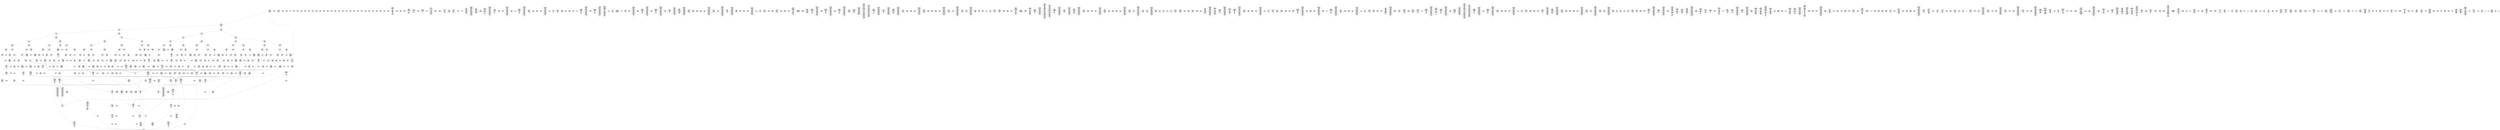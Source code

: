 /* Generated by GvGen v.1.0 (https://www.github.com/stricaud/gvgen) */

digraph G {
compound=true;
   node1 [label="[anywhere]"];
   node2 [label="# 0x0
PUSHX Data
PUSHX Data
MSTORE
PUSHX LogicData
CALLDATASIZE
LT
PUSHX Data
JUMPI
"];
   node3 [label="# 0xd
PUSHX Data
CALLDATALOAD
PUSHX BitData
SHR
PUSHX LogicData
GT
PUSHX Data
JUMPI
"];
   node4 [label="# 0x1e
PUSHX LogicData
GT
PUSHX Data
JUMPI
"];
   node5 [label="# 0x29
PUSHX LogicData
GT
PUSHX Data
JUMPI
"];
   node6 [label="# 0x34
PUSHX LogicData
GT
PUSHX Data
JUMPI
"];
   node7 [label="# 0x3f
PUSHX LogicData
EQ
PUSHX Data
JUMPI
"];
   node8 [label="# 0x4a
PUSHX LogicData
EQ
PUSHX Data
JUMPI
"];
   node9 [label="# 0x55
PUSHX LogicData
EQ
PUSHX Data
JUMPI
"];
   node10 [label="# 0x60
PUSHX LogicData
EQ
PUSHX Data
JUMPI
"];
   node11 [label="# 0x6b
PUSHX Data
REVERT
"];
   node12 [label="# 0x6f
JUMPDEST
PUSHX LogicData
EQ
PUSHX Data
JUMPI
"];
   node13 [label="# 0x7b
PUSHX LogicData
EQ
PUSHX Data
JUMPI
"];
   node14 [label="# 0x86
PUSHX LogicData
EQ
PUSHX Data
JUMPI
"];
   node15 [label="# 0x91
PUSHX LogicData
EQ
PUSHX Data
JUMPI
"];
   node16 [label="# 0x9c
PUSHX Data
REVERT
"];
   node17 [label="# 0xa0
JUMPDEST
PUSHX LogicData
GT
PUSHX Data
JUMPI
"];
   node18 [label="# 0xac
PUSHX LogicData
EQ
PUSHX Data
JUMPI
"];
   node19 [label="# 0xb7
PUSHX LogicData
EQ
PUSHX Data
JUMPI
"];
   node20 [label="# 0xc2
PUSHX LogicData
EQ
PUSHX Data
JUMPI
"];
   node21 [label="# 0xcd
PUSHX LogicData
EQ
PUSHX Data
JUMPI
"];
   node22 [label="# 0xd8
PUSHX Data
REVERT
"];
   node23 [label="# 0xdc
JUMPDEST
PUSHX LogicData
EQ
PUSHX Data
JUMPI
"];
   node24 [label="# 0xe8
PUSHX LogicData
EQ
PUSHX Data
JUMPI
"];
   node25 [label="# 0xf3
PUSHX LogicData
EQ
PUSHX Data
JUMPI
"];
   node26 [label="# 0xfe
PUSHX LogicData
EQ
PUSHX Data
JUMPI
"];
   node27 [label="# 0x109
PUSHX Data
REVERT
"];
   node28 [label="# 0x10d
JUMPDEST
PUSHX LogicData
GT
PUSHX Data
JUMPI
"];
   node29 [label="# 0x119
PUSHX LogicData
GT
PUSHX Data
JUMPI
"];
   node30 [label="# 0x124
PUSHX LogicData
EQ
PUSHX Data
JUMPI
"];
   node31 [label="# 0x12f
PUSHX LogicData
EQ
PUSHX Data
JUMPI
"];
   node32 [label="# 0x13a
PUSHX LogicData
EQ
PUSHX Data
JUMPI
"];
   node33 [label="# 0x145
PUSHX LogicData
EQ
PUSHX Data
JUMPI
"];
   node34 [label="# 0x150
PUSHX Data
REVERT
"];
   node35 [label="# 0x154
JUMPDEST
PUSHX LogicData
EQ
PUSHX Data
JUMPI
"];
   node36 [label="# 0x160
PUSHX LogicData
EQ
PUSHX Data
JUMPI
"];
   node37 [label="# 0x16b
PUSHX LogicData
EQ
PUSHX Data
JUMPI
"];
   node38 [label="# 0x176
PUSHX LogicData
EQ
PUSHX Data
JUMPI
"];
   node39 [label="# 0x181
PUSHX Data
REVERT
"];
   node40 [label="# 0x185
JUMPDEST
PUSHX LogicData
GT
PUSHX Data
JUMPI
"];
   node41 [label="# 0x191
PUSHX LogicData
EQ
PUSHX Data
JUMPI
"];
   node42 [label="# 0x19c
PUSHX LogicData
EQ
PUSHX Data
JUMPI
"];
   node43 [label="# 0x1a7
PUSHX LogicData
EQ
PUSHX Data
JUMPI
"];
   node44 [label="# 0x1b2
PUSHX LogicData
EQ
PUSHX Data
JUMPI
"];
   node45 [label="# 0x1bd
PUSHX Data
REVERT
"];
   node46 [label="# 0x1c1
JUMPDEST
PUSHX LogicData
EQ
PUSHX Data
JUMPI
"];
   node47 [label="# 0x1cd
PUSHX LogicData
EQ
PUSHX Data
JUMPI
"];
   node48 [label="# 0x1d8
PUSHX LogicData
EQ
PUSHX Data
JUMPI
"];
   node49 [label="# 0x1e3
PUSHX Data
REVERT
"];
   node50 [label="# 0x1e7
JUMPDEST
PUSHX LogicData
GT
PUSHX Data
JUMPI
"];
   node51 [label="# 0x1f3
PUSHX LogicData
GT
PUSHX Data
JUMPI
"];
   node52 [label="# 0x1fe
PUSHX LogicData
GT
PUSHX Data
JUMPI
"];
   node53 [label="# 0x209
PUSHX LogicData
EQ
PUSHX Data
JUMPI
"];
   node54 [label="# 0x214
PUSHX LogicData
EQ
PUSHX Data
JUMPI
"];
   node55 [label="# 0x21f
PUSHX LogicData
EQ
PUSHX Data
JUMPI
"];
   node56 [label="# 0x22a
PUSHX LogicData
EQ
PUSHX Data
JUMPI
"];
   node57 [label="# 0x235
PUSHX Data
REVERT
"];
   node58 [label="# 0x239
JUMPDEST
PUSHX LogicData
EQ
PUSHX Data
JUMPI
"];
   node59 [label="# 0x245
PUSHX LogicData
EQ
PUSHX Data
JUMPI
"];
   node60 [label="# 0x250
PUSHX LogicData
EQ
PUSHX Data
JUMPI
"];
   node61 [label="# 0x25b
PUSHX LogicData
EQ
PUSHX Data
JUMPI
"];
   node62 [label="# 0x266
PUSHX Data
REVERT
"];
   node63 [label="# 0x26a
JUMPDEST
PUSHX LogicData
GT
PUSHX Data
JUMPI
"];
   node64 [label="# 0x276
PUSHX LogicData
EQ
PUSHX Data
JUMPI
"];
   node65 [label="# 0x281
PUSHX LogicData
EQ
PUSHX Data
JUMPI
"];
   node66 [label="# 0x28c
PUSHX LogicData
EQ
PUSHX Data
JUMPI
"];
   node67 [label="# 0x297
PUSHX LogicData
EQ
PUSHX Data
JUMPI
"];
   node68 [label="# 0x2a2
PUSHX Data
REVERT
"];
   node69 [label="# 0x2a6
JUMPDEST
PUSHX LogicData
EQ
PUSHX Data
JUMPI
"];
   node70 [label="# 0x2b2
PUSHX LogicData
EQ
PUSHX Data
JUMPI
"];
   node71 [label="# 0x2bd
PUSHX LogicData
EQ
PUSHX Data
JUMPI
"];
   node72 [label="# 0x2c8
PUSHX LogicData
EQ
PUSHX Data
JUMPI
"];
   node73 [label="# 0x2d3
PUSHX Data
REVERT
"];
   node74 [label="# 0x2d7
JUMPDEST
PUSHX LogicData
GT
PUSHX Data
JUMPI
"];
   node75 [label="# 0x2e3
PUSHX LogicData
GT
PUSHX Data
JUMPI
"];
   node76 [label="# 0x2ee
PUSHX LogicData
EQ
PUSHX Data
JUMPI
"];
   node77 [label="# 0x2f9
PUSHX LogicData
EQ
PUSHX Data
JUMPI
"];
   node78 [label="# 0x304
PUSHX LogicData
EQ
PUSHX Data
JUMPI
"];
   node79 [label="# 0x30f
PUSHX LogicData
EQ
PUSHX Data
JUMPI
"];
   node80 [label="# 0x31a
PUSHX Data
REVERT
"];
   node81 [label="# 0x31e
JUMPDEST
PUSHX LogicData
EQ
PUSHX Data
JUMPI
"];
   node82 [label="# 0x32a
PUSHX LogicData
EQ
PUSHX Data
JUMPI
"];
   node83 [label="# 0x335
PUSHX LogicData
EQ
PUSHX Data
JUMPI
"];
   node84 [label="# 0x340
PUSHX LogicData
EQ
PUSHX Data
JUMPI
"];
   node85 [label="# 0x34b
PUSHX Data
REVERT
"];
   node86 [label="# 0x34f
JUMPDEST
PUSHX LogicData
GT
PUSHX Data
JUMPI
"];
   node87 [label="# 0x35b
PUSHX LogicData
EQ
PUSHX Data
JUMPI
"];
   node88 [label="# 0x366
PUSHX LogicData
EQ
PUSHX Data
JUMPI
"];
   node89 [label="# 0x371
PUSHX LogicData
EQ
PUSHX Data
JUMPI
"];
   node90 [label="# 0x37c
PUSHX LogicData
EQ
PUSHX Data
JUMPI
"];
   node91 [label="# 0x387
PUSHX Data
REVERT
"];
   node92 [label="# 0x38b
JUMPDEST
PUSHX LogicData
EQ
PUSHX Data
JUMPI
"];
   node93 [label="# 0x397
PUSHX LogicData
EQ
PUSHX Data
JUMPI
"];
   node94 [label="# 0x3a2
PUSHX LogicData
EQ
PUSHX Data
JUMPI
"];
   node95 [label="# 0x3ad
JUMPDEST
PUSHX Data
REVERT
"];
   node96 [label="# 0x3b2
JUMPDEST
CALLVALUE
ISZERO
PUSHX Data
JUMPI
"];
   node97 [label="# 0x3ba
PUSHX Data
REVERT
"];
   node98 [label="# 0x3be
JUMPDEST
PUSHX Data
PUSHX Data
CALLDATASIZE
PUSHX Data
PUSHX Data
JUMP
"];
   node99 [label="# 0x3cd
JUMPDEST
PUSHX Data
JUMP
"];
   node100 [label="# 0x3d2
JUMPDEST
PUSHX MemData
MLOAD
ISZERO
ISZERO
MSTORE
PUSHX ArithData
ADD
"];
   node101 [label="# 0x3de
JUMPDEST
PUSHX MemData
MLOAD
SUB
RETURN
"];
   node102 [label="# 0x3e7
JUMPDEST
CALLVALUE
ISZERO
PUSHX Data
JUMPI
"];
   node103 [label="# 0x3ef
PUSHX Data
REVERT
"];
   node104 [label="# 0x3f3
JUMPDEST
PUSHX Data
PUSHX Data
JUMP
"];
   node105 [label="# 0x3fc
JUMPDEST
PUSHX MemData
MLOAD
PUSHX Data
PUSHX Data
JUMP
"];
   node106 [label="# 0x409
JUMPDEST
CALLVALUE
ISZERO
PUSHX Data
JUMPI
"];
   node107 [label="# 0x411
PUSHX Data
REVERT
"];
   node108 [label="# 0x415
JUMPDEST
PUSHX Data
PUSHX Data
CALLDATASIZE
PUSHX Data
PUSHX Data
JUMP
"];
   node109 [label="# 0x424
JUMPDEST
PUSHX Data
JUMP
"];
   node110 [label="# 0x429
JUMPDEST
PUSHX MemData
MLOAD
PUSHX ArithData
PUSHX BitData
PUSHX BitData
SHL
SUB
AND
MSTORE
PUSHX ArithData
ADD
PUSHX Data
JUMP
"];
   node111 [label="# 0x441
JUMPDEST
CALLVALUE
ISZERO
PUSHX Data
JUMPI
"];
   node112 [label="# 0x449
PUSHX Data
REVERT
"];
   node113 [label="# 0x44d
JUMPDEST
PUSHX Data
PUSHX Data
CALLDATASIZE
PUSHX Data
PUSHX Data
JUMP
"];
   node114 [label="# 0x45c
JUMPDEST
PUSHX Data
JUMP
"];
   node115 [label="# 0x461
JUMPDEST
STOP
"];
   node116 [label="# 0x463
JUMPDEST
CALLVALUE
ISZERO
PUSHX Data
JUMPI
"];
   node117 [label="# 0x46b
PUSHX Data
REVERT
"];
   node118 [label="# 0x46f
JUMPDEST
PUSHX StorData
SLOAD
PUSHX Data
PUSHX BitData
PUSHX BitData
SHL
DIV
PUSHX BitData
AND
JUMP
"];
   node119 [label="# 0x484
JUMPDEST
CALLVALUE
ISZERO
PUSHX Data
JUMPI
"];
   node120 [label="# 0x48c
PUSHX Data
REVERT
"];
   node121 [label="# 0x490
JUMPDEST
PUSHX Data
PUSHX Data
CALLDATASIZE
PUSHX Data
PUSHX Data
JUMP
"];
   node122 [label="# 0x49f
JUMPDEST
PUSHX Data
JUMP
"];
   node123 [label="# 0x4a4
JUMPDEST
CALLVALUE
ISZERO
PUSHX Data
JUMPI
"];
   node124 [label="# 0x4ac
PUSHX Data
REVERT
"];
   node125 [label="# 0x4b0
JUMPDEST
PUSHX Data
PUSHX StorData
SLOAD
JUMP
"];
   node126 [label="# 0x4ba
JUMPDEST
PUSHX MemData
MLOAD
MSTORE
PUSHX ArithData
ADD
PUSHX Data
JUMP
"];
   node127 [label="# 0x4c8
JUMPDEST
CALLVALUE
ISZERO
PUSHX Data
JUMPI
"];
   node128 [label="# 0x4d0
PUSHX Data
REVERT
"];
   node129 [label="# 0x4d4
JUMPDEST
PUSHX Data
PUSHX Data
CALLDATASIZE
PUSHX Data
PUSHX Data
JUMP
"];
   node130 [label="# 0x4e3
JUMPDEST
PUSHX Data
JUMP
"];
   node131 [label="# 0x4e8
JUMPDEST
CALLVALUE
ISZERO
PUSHX Data
JUMPI
"];
   node132 [label="# 0x4f0
PUSHX Data
REVERT
"];
   node133 [label="# 0x4f4
JUMPDEST
PUSHX Data
PUSHX Data
CALLDATASIZE
PUSHX Data
PUSHX Data
JUMP
"];
   node134 [label="# 0x503
JUMPDEST
PUSHX Data
JUMP
"];
   node135 [label="# 0x508
JUMPDEST
CALLVALUE
ISZERO
PUSHX Data
JUMPI
"];
   node136 [label="# 0x510
PUSHX Data
REVERT
"];
   node137 [label="# 0x514
JUMPDEST
PUSHX Data
PUSHX StorData
SLOAD
JUMP
"];
   node138 [label="# 0x51e
JUMPDEST
CALLVALUE
ISZERO
PUSHX Data
JUMPI
"];
   node139 [label="# 0x526
PUSHX Data
REVERT
"];
   node140 [label="# 0x52a
JUMPDEST
PUSHX Data
PUSHX Data
CALLDATASIZE
PUSHX Data
PUSHX Data
JUMP
"];
   node141 [label="# 0x539
JUMPDEST
PUSHX Data
JUMP
"];
   node142 [label="# 0x53e
JUMPDEST
CALLVALUE
ISZERO
PUSHX Data
JUMPI
"];
   node143 [label="# 0x546
PUSHX Data
REVERT
"];
   node144 [label="# 0x54a
JUMPDEST
PUSHX Data
PUSHX Data
JUMP
"];
   node145 [label="# 0x553
JUMPDEST
CALLVALUE
ISZERO
PUSHX Data
JUMPI
"];
   node146 [label="# 0x55b
PUSHX Data
REVERT
"];
   node147 [label="# 0x55f
JUMPDEST
PUSHX Data
PUSHX Data
CALLDATASIZE
PUSHX Data
PUSHX Data
JUMP
"];
   node148 [label="# 0x56e
JUMPDEST
PUSHX Data
JUMP
"];
   node149 [label="# 0x573
JUMPDEST
CALLVALUE
ISZERO
PUSHX Data
JUMPI
"];
   node150 [label="# 0x57b
PUSHX Data
REVERT
"];
   node151 [label="# 0x57f
JUMPDEST
PUSHX Data
PUSHX Data
CALLDATASIZE
PUSHX Data
PUSHX Data
JUMP
"];
   node152 [label="# 0x58e
JUMPDEST
PUSHX Data
JUMP
"];
   node153 [label="# 0x593
JUMPDEST
CALLVALUE
ISZERO
PUSHX Data
JUMPI
"];
   node154 [label="# 0x59b
PUSHX Data
REVERT
"];
   node155 [label="# 0x59f
JUMPDEST
PUSHX Data
PUSHX StorData
SLOAD
JUMP
"];
   node156 [label="# 0x5a9
JUMPDEST
CALLVALUE
ISZERO
PUSHX Data
JUMPI
"];
   node157 [label="# 0x5b1
PUSHX Data
REVERT
"];
   node158 [label="# 0x5b5
JUMPDEST
PUSHX Data
PUSHX Data
JUMP
"];
   node159 [label="# 0x5be
JUMPDEST
CALLVALUE
ISZERO
PUSHX Data
JUMPI
"];
   node160 [label="# 0x5c6
PUSHX Data
REVERT
"];
   node161 [label="# 0x5ca
JUMPDEST
PUSHX Data
PUSHX StorData
SLOAD
JUMP
"];
   node162 [label="# 0x5d4
JUMPDEST
PUSHX Data
PUSHX Data
CALLDATASIZE
PUSHX Data
PUSHX Data
JUMP
"];
   node163 [label="# 0x5e2
JUMPDEST
PUSHX Data
JUMP
"];
   node164 [label="# 0x5e7
JUMPDEST
CALLVALUE
ISZERO
PUSHX Data
JUMPI
"];
   node165 [label="# 0x5ef
PUSHX Data
REVERT
"];
   node166 [label="# 0x5f3
JUMPDEST
PUSHX Data
PUSHX Data
CALLDATASIZE
PUSHX Data
PUSHX Data
JUMP
"];
   node167 [label="# 0x602
JUMPDEST
PUSHX Data
JUMP
"];
   node168 [label="# 0x607
JUMPDEST
CALLVALUE
ISZERO
PUSHX Data
JUMPI
"];
   node169 [label="# 0x60f
PUSHX Data
REVERT
"];
   node170 [label="# 0x613
JUMPDEST
PUSHX Data
PUSHX Data
CALLDATASIZE
PUSHX Data
PUSHX Data
JUMP
"];
   node171 [label="# 0x622
JUMPDEST
PUSHX Data
JUMP
"];
   node172 [label="# 0x627
JUMPDEST
CALLVALUE
ISZERO
PUSHX Data
JUMPI
"];
   node173 [label="# 0x62f
PUSHX Data
REVERT
"];
   node174 [label="# 0x633
JUMPDEST
PUSHX Data
PUSHX Data
JUMP
"];
   node175 [label="# 0x63c
JUMPDEST
CALLVALUE
ISZERO
PUSHX Data
JUMPI
"];
   node176 [label="# 0x644
PUSHX Data
REVERT
"];
   node177 [label="# 0x648
JUMPDEST
PUSHX Data
PUSHX StorData
SLOAD
JUMP
"];
   node178 [label="# 0x652
JUMPDEST
CALLVALUE
ISZERO
PUSHX Data
JUMPI
"];
   node179 [label="# 0x65a
PUSHX Data
REVERT
"];
   node180 [label="# 0x65e
JUMPDEST
PUSHX Data
PUSHX StorData
SLOAD
JUMP
"];
   node181 [label="# 0x668
JUMPDEST
CALLVALUE
ISZERO
PUSHX Data
JUMPI
"];
   node182 [label="# 0x670
PUSHX Data
REVERT
"];
   node183 [label="# 0x674
JUMPDEST
PUSHX Data
PUSHX Data
CALLDATASIZE
PUSHX Data
PUSHX Data
JUMP
"];
   node184 [label="# 0x683
JUMPDEST
PUSHX Data
JUMP
"];
   node185 [label="# 0x688
JUMPDEST
CALLVALUE
ISZERO
PUSHX Data
JUMPI
"];
   node186 [label="# 0x690
PUSHX Data
REVERT
"];
   node187 [label="# 0x694
JUMPDEST
PUSHX Data
PUSHX StorData
SLOAD
JUMP
"];
   node188 [label="# 0x69e
JUMPDEST
CALLVALUE
ISZERO
PUSHX Data
JUMPI
"];
   node189 [label="# 0x6a6
PUSHX Data
REVERT
"];
   node190 [label="# 0x6aa
JUMPDEST
PUSHX Data
PUSHX StorData
SLOAD
JUMP
"];
   node191 [label="# 0x6b4
JUMPDEST
CALLVALUE
ISZERO
PUSHX Data
JUMPI
"];
   node192 [label="# 0x6bc
PUSHX Data
REVERT
"];
   node193 [label="# 0x6c0
JUMPDEST
PUSHX Data
PUSHX StorData
SLOAD
JUMP
"];
   node194 [label="# 0x6ca
JUMPDEST
CALLVALUE
ISZERO
PUSHX Data
JUMPI
"];
   node195 [label="# 0x6d2
PUSHX Data
REVERT
"];
   node196 [label="# 0x6d6
JUMPDEST
PUSHX Data
PUSHX Data
CALLDATASIZE
PUSHX Data
PUSHX Data
JUMP
"];
   node197 [label="# 0x6e5
JUMPDEST
PUSHX Data
JUMP
"];
   node198 [label="# 0x6ea
JUMPDEST
PUSHX Data
PUSHX Data
CALLDATASIZE
PUSHX Data
PUSHX Data
JUMP
"];
   node199 [label="# 0x6f8
JUMPDEST
PUSHX Data
JUMP
"];
   node200 [label="# 0x6fd
JUMPDEST
CALLVALUE
ISZERO
PUSHX Data
JUMPI
"];
   node201 [label="# 0x705
PUSHX Data
REVERT
"];
   node202 [label="# 0x709
JUMPDEST
PUSHX Data
PUSHX Data
CALLDATASIZE
PUSHX Data
PUSHX Data
JUMP
"];
   node203 [label="# 0x718
JUMPDEST
PUSHX Data
JUMP
"];
   node204 [label="# 0x71d
JUMPDEST
PUSHX Data
PUSHX Data
CALLDATASIZE
PUSHX Data
PUSHX Data
JUMP
"];
   node205 [label="# 0x72b
JUMPDEST
PUSHX Data
JUMP
"];
   node206 [label="# 0x730
JUMPDEST
CALLVALUE
ISZERO
PUSHX Data
JUMPI
"];
   node207 [label="# 0x738
PUSHX Data
REVERT
"];
   node208 [label="# 0x73c
JUMPDEST
PUSHX Data
PUSHX Data
CALLDATASIZE
PUSHX Data
PUSHX Data
JUMP
"];
   node209 [label="# 0x74b
JUMPDEST
PUSHX Data
JUMP
"];
   node210 [label="# 0x750
JUMPDEST
CALLVALUE
ISZERO
PUSHX Data
JUMPI
"];
   node211 [label="# 0x758
PUSHX Data
REVERT
"];
   node212 [label="# 0x75c
JUMPDEST
PUSHX Data
PUSHX Data
CALLDATASIZE
PUSHX Data
PUSHX Data
JUMP
"];
   node213 [label="# 0x76b
JUMPDEST
PUSHX Data
JUMP
"];
   node214 [label="# 0x770
JUMPDEST
CALLVALUE
ISZERO
PUSHX Data
JUMPI
"];
   node215 [label="# 0x778
PUSHX Data
REVERT
"];
   node216 [label="# 0x77c
JUMPDEST
PUSHX Data
PUSHX StorData
SLOAD
JUMP
"];
   node217 [label="# 0x786
JUMPDEST
CALLVALUE
ISZERO
PUSHX Data
JUMPI
"];
   node218 [label="# 0x78e
PUSHX Data
REVERT
"];
   node219 [label="# 0x792
JUMPDEST
PUSHX Data
PUSHX Data
JUMP
"];
   node220 [label="# 0x79b
JUMPDEST
CALLVALUE
ISZERO
PUSHX Data
JUMPI
"];
   node221 [label="# 0x7a3
PUSHX Data
REVERT
"];
   node222 [label="# 0x7a7
JUMPDEST
PUSHX Data
PUSHX Data
CALLDATASIZE
PUSHX Data
PUSHX Data
JUMP
"];
   node223 [label="# 0x7b6
JUMPDEST
PUSHX Data
JUMP
"];
   node224 [label="# 0x7bb
JUMPDEST
CALLVALUE
ISZERO
PUSHX Data
JUMPI
"];
   node225 [label="# 0x7c3
PUSHX Data
REVERT
"];
   node226 [label="# 0x7c7
JUMPDEST
PUSHX Data
PUSHX Data
JUMP
"];
   node227 [label="# 0x7d0
JUMPDEST
CALLVALUE
ISZERO
PUSHX Data
JUMPI
"];
   node228 [label="# 0x7d8
PUSHX Data
REVERT
"];
   node229 [label="# 0x7dc
JUMPDEST
PUSHX Data
PUSHX StorData
SLOAD
JUMP
"];
   node230 [label="# 0x7e6
JUMPDEST
CALLVALUE
ISZERO
PUSHX Data
JUMPI
"];
   node231 [label="# 0x7ee
PUSHX Data
REVERT
"];
   node232 [label="# 0x7f2
JUMPDEST
PUSHX Data
PUSHX Data
JUMP
"];
   node233 [label="# 0x7fb
JUMPDEST
CALLVALUE
ISZERO
PUSHX Data
JUMPI
"];
   node234 [label="# 0x803
PUSHX Data
REVERT
"];
   node235 [label="# 0x807
JUMPDEST
PUSHX Data
PUSHX Data
CALLDATASIZE
PUSHX Data
PUSHX Data
JUMP
"];
   node236 [label="# 0x816
JUMPDEST
PUSHX Data
JUMP
"];
   node237 [label="# 0x81b
JUMPDEST
CALLVALUE
ISZERO
PUSHX Data
JUMPI
"];
   node238 [label="# 0x823
PUSHX Data
REVERT
"];
   node239 [label="# 0x827
JUMPDEST
PUSHX StorData
SLOAD
PUSHX ArithData
PUSHX BitData
PUSHX BitData
SHL
SUB
AND
PUSHX Data
JUMP
"];
   node240 [label="# 0x839
JUMPDEST
CALLVALUE
ISZERO
PUSHX Data
JUMPI
"];
   node241 [label="# 0x841
PUSHX Data
REVERT
"];
   node242 [label="# 0x845
JUMPDEST
PUSHX Data
PUSHX Data
JUMP
"];
   node243 [label="# 0x84e
JUMPDEST
CALLVALUE
ISZERO
PUSHX Data
JUMPI
"];
   node244 [label="# 0x856
PUSHX Data
REVERT
"];
   node245 [label="# 0x85a
JUMPDEST
PUSHX Data
PUSHX StorData
SLOAD
JUMP
"];
   node246 [label="# 0x864
JUMPDEST
CALLVALUE
ISZERO
PUSHX Data
JUMPI
"];
   node247 [label="# 0x86c
PUSHX Data
REVERT
"];
   node248 [label="# 0x870
JUMPDEST
PUSHX Data
PUSHX Data
CALLDATASIZE
PUSHX Data
PUSHX Data
JUMP
"];
   node249 [label="# 0x87f
JUMPDEST
PUSHX Data
JUMP
"];
   node250 [label="# 0x884
JUMPDEST
CALLVALUE
ISZERO
PUSHX Data
JUMPI
"];
   node251 [label="# 0x88c
PUSHX Data
REVERT
"];
   node252 [label="# 0x890
JUMPDEST
PUSHX Data
PUSHX Data
JUMP
"];
   node253 [label="# 0x899
JUMPDEST
CALLVALUE
ISZERO
PUSHX Data
JUMPI
"];
   node254 [label="# 0x8a1
PUSHX Data
REVERT
"];
   node255 [label="# 0x8a5
JUMPDEST
PUSHX Data
PUSHX Data
CALLDATASIZE
PUSHX Data
PUSHX Data
JUMP
"];
   node256 [label="# 0x8b4
JUMPDEST
PUSHX Data
JUMP
"];
   node257 [label="# 0x8b9
JUMPDEST
CALLVALUE
ISZERO
PUSHX Data
JUMPI
"];
   node258 [label="# 0x8c1
PUSHX Data
REVERT
"];
   node259 [label="# 0x8c5
JUMPDEST
PUSHX Data
PUSHX Data
CALLDATASIZE
PUSHX Data
PUSHX Data
JUMP
"];
   node260 [label="# 0x8d4
JUMPDEST
PUSHX Data
JUMP
"];
   node261 [label="# 0x8d9
JUMPDEST
CALLVALUE
ISZERO
PUSHX Data
JUMPI
"];
   node262 [label="# 0x8e1
PUSHX Data
REVERT
"];
   node263 [label="# 0x8e5
JUMPDEST
PUSHX Data
PUSHX StorData
SLOAD
JUMP
"];
   node264 [label="# 0x8ef
JUMPDEST
CALLVALUE
ISZERO
PUSHX Data
JUMPI
"];
   node265 [label="# 0x8f7
PUSHX Data
REVERT
"];
   node266 [label="# 0x8fb
JUMPDEST
PUSHX Data
PUSHX Data
CALLDATASIZE
PUSHX Data
PUSHX Data
JUMP
"];
   node267 [label="# 0x90a
JUMPDEST
PUSHX Data
JUMP
"];
   node268 [label="# 0x90f
JUMPDEST
CALLVALUE
ISZERO
PUSHX Data
JUMPI
"];
   node269 [label="# 0x917
PUSHX Data
REVERT
"];
   node270 [label="# 0x91b
JUMPDEST
PUSHX Data
PUSHX Data
CALLDATASIZE
PUSHX Data
PUSHX Data
JUMP
"];
   node271 [label="# 0x92a
JUMPDEST
PUSHX Data
JUMP
"];
   node272 [label="# 0x92f
JUMPDEST
CALLVALUE
ISZERO
PUSHX Data
JUMPI
"];
   node273 [label="# 0x937
PUSHX Data
REVERT
"];
   node274 [label="# 0x93b
JUMPDEST
PUSHX Data
PUSHX Data
JUMP
"];
   node275 [label="# 0x944
JUMPDEST
CALLVALUE
ISZERO
PUSHX Data
JUMPI
"];
   node276 [label="# 0x94c
PUSHX Data
REVERT
"];
   node277 [label="# 0x950
JUMPDEST
PUSHX Data
PUSHX Data
CALLDATASIZE
PUSHX Data
PUSHX Data
JUMP
"];
   node278 [label="# 0x95f
JUMPDEST
PUSHX Data
JUMP
"];
   node279 [label="# 0x964
JUMPDEST
CALLVALUE
ISZERO
PUSHX Data
JUMPI
"];
   node280 [label="# 0x96c
PUSHX Data
REVERT
"];
   node281 [label="# 0x970
JUMPDEST
PUSHX Data
PUSHX Data
CALLDATASIZE
PUSHX Data
PUSHX Data
JUMP
"];
   node282 [label="# 0x97f
JUMPDEST
PUSHX Data
JUMP
"];
   node283 [label="# 0x984
JUMPDEST
CALLVALUE
ISZERO
PUSHX Data
JUMPI
"];
   node284 [label="# 0x98c
PUSHX Data
REVERT
"];
   node285 [label="# 0x990
JUMPDEST
PUSHX Data
PUSHX Data
JUMP
"];
   node286 [label="# 0x999
JUMPDEST
CALLVALUE
ISZERO
PUSHX Data
JUMPI
"];
   node287 [label="# 0x9a1
PUSHX Data
REVERT
"];
   node288 [label="# 0x9a5
JUMPDEST
PUSHX Data
PUSHX Data
JUMP
"];
   node289 [label="# 0x9ae
JUMPDEST
CALLVALUE
ISZERO
PUSHX Data
JUMPI
"];
   node290 [label="# 0x9b6
PUSHX Data
REVERT
"];
   node291 [label="# 0x9ba
JUMPDEST
PUSHX Data
PUSHX Data
CALLDATASIZE
PUSHX Data
PUSHX Data
JUMP
"];
   node292 [label="# 0x9c9
JUMPDEST
PUSHX Data
JUMP
"];
   node293 [label="# 0x9ce
JUMPDEST
CALLVALUE
ISZERO
PUSHX Data
JUMPI
"];
   node294 [label="# 0x9d6
PUSHX Data
REVERT
"];
   node295 [label="# 0x9da
JUMPDEST
PUSHX Data
PUSHX Data
CALLDATASIZE
PUSHX Data
PUSHX Data
JUMP
"];
   node296 [label="# 0x9e9
JUMPDEST
PUSHX ArithData
PUSHX BitData
PUSHX BitData
SHL
SUB
AND
PUSHX Data
MSTORE
PUSHX Data
PUSHX Data
MSTORE
PUSHX Data
SHA3
AND
MSTORE
MSTORE
SHA3
SLOAD
PUSHX BitData
AND
JUMP
"];
   node297 [label="# 0xa17
JUMPDEST
CALLVALUE
ISZERO
PUSHX Data
JUMPI
"];
   node298 [label="# 0xa1f
PUSHX Data
REVERT
"];
   node299 [label="# 0xa23
JUMPDEST
PUSHX StorData
SLOAD
PUSHX Data
PUSHX BitData
PUSHX BitData
SHL
DIV
PUSHX BitData
AND
JUMP
"];
   node300 [label="# 0xa38
JUMPDEST
CALLVALUE
ISZERO
PUSHX Data
JUMPI
"];
   node301 [label="# 0xa40
PUSHX Data
REVERT
"];
   node302 [label="# 0xa44
JUMPDEST
PUSHX Data
PUSHX Data
CALLDATASIZE
PUSHX Data
PUSHX Data
JUMP
"];
   node303 [label="# 0xa53
JUMPDEST
PUSHX Data
JUMP
"];
   node304 [label="# 0xa58
JUMPDEST
PUSHX Data
PUSHX Data
CALLDATASIZE
PUSHX Data
PUSHX Data
JUMP
"];
   node305 [label="# 0xa66
JUMPDEST
PUSHX Data
JUMP
"];
   node306 [label="# 0xa6b
JUMPDEST
CALLVALUE
ISZERO
PUSHX Data
JUMPI
"];
   node307 [label="# 0xa73
PUSHX Data
REVERT
"];
   node308 [label="# 0xa77
JUMPDEST
PUSHX Data
PUSHX Data
CALLDATASIZE
PUSHX Data
PUSHX Data
JUMP
"];
   node309 [label="# 0xa86
JUMPDEST
PUSHX Data
JUMP
"];
   node310 [label="# 0xa8b
JUMPDEST
CALLVALUE
ISZERO
PUSHX Data
JUMPI
"];
   node311 [label="# 0xa93
PUSHX Data
REVERT
"];
   node312 [label="# 0xa97
JUMPDEST
PUSHX Data
PUSHX Data
JUMP
"];
   node313 [label="# 0xabf
JUMPDEST
PUSHX Data
PUSHX ArithData
PUSHX BitData
PUSHX BitData
SHL
SUB
NOT
AND
PUSHX LogicData
EQ
PUSHX Data
JUMPI
"];
   node314 [label="# 0xaf4
PUSHX ArithData
PUSHX BitData
PUSHX BitData
SHL
SUB
NOT
AND
PUSHX LogicData
EQ
"];
   node315 [label="# 0xb22
JUMPDEST
PUSHX Data
JUMPI
"];
   node316 [label="# 0xb28
PUSHX LogicData
PUSHX ArithData
PUSHX BitData
PUSHX BitData
SHL
SUB
NOT
AND
EQ
"];
   node317 [label="# 0xb56
JUMPDEST
JUMP
"];
   node318 [label="# 0xb5c
JUMPDEST
PUSHX Data
PUSHX StorData
SLOAD
PUSHX Data
PUSHX Data
JUMP
"];
   node319 [label="# 0xb6b
JUMPDEST
PUSHX ArithData
ADD
PUSHX ArithData
DIV
MUL
PUSHX ArithData
ADD
PUSHX MemData
MLOAD
ADD
PUSHX Data
MSTORE
MSTORE
PUSHX ArithData
ADD
SLOAD
PUSHX Data
PUSHX Data
JUMP
"];
   node320 [label="# 0xb97
JUMPDEST
ISZERO
PUSHX Data
JUMPI
"];
   node321 [label="# 0xb9e
PUSHX LogicData
LT
PUSHX Data
JUMPI
"];
   node322 [label="# 0xba6
PUSHX ArithData
SLOAD
DIV
MUL
MSTORE
PUSHX ArithData
ADD
PUSHX Data
JUMP
"];
   node323 [label="# 0xbb9
JUMPDEST
ADD
PUSHX Data
MSTORE
PUSHX Data
PUSHX Data
SHA3
"];
   node324 [label="# 0xbc7
JUMPDEST
SLOAD
MSTORE
PUSHX ArithData
ADD
PUSHX ArithData
ADD
GT
PUSHX Data
JUMPI
"];
   node325 [label="# 0xbdb
SUB
PUSHX BitData
AND
ADD
"];
   node326 [label="# 0xbe4
JUMPDEST
JUMP
"];
   node327 [label="# 0xbee
JUMPDEST
PUSHX Data
MSTORE
PUSHX Data
PUSHX Data
MSTORE
PUSHX Data
SHA3
SLOAD
PUSHX ArithData
PUSHX BitData
PUSHX BitData
SHL
SUB
AND
PUSHX Data
JUMPI
"];
   node328 [label="# 0xc0b
PUSHX MemData
MLOAD
PUSHX BitData
PUSHX BitData
SHL
MSTORE
PUSHX Data
PUSHX ArithData
ADD
MSTORE
PUSHX Data
PUSHX ArithData
ADD
MSTORE
PUSHX Data
PUSHX ArithData
ADD
MSTORE
PUSHX BitData
PUSHX BitData
SHL
PUSHX ArithData
ADD
MSTORE
PUSHX ArithData
ADD
"];
   node329 [label="# 0xc63
JUMPDEST
PUSHX MemData
MLOAD
SUB
REVERT
"];
   node330 [label="# 0xc6c
JUMPDEST
PUSHX Data
MSTORE
PUSHX Data
PUSHX Data
MSTORE
PUSHX Data
SHA3
SLOAD
PUSHX ArithData
PUSHX BitData
PUSHX BitData
SHL
SUB
AND
JUMP
"];
   node331 [label="# 0xc88
JUMPDEST
PUSHX Data
PUSHX Data
PUSHX Data
JUMP
"];
   node332 [label="# 0xc93
JUMPDEST
PUSHX ArithData
PUSHX BitData
PUSHX BitData
SHL
SUB
AND
PUSHX ArithData
PUSHX BitData
PUSHX BitData
SHL
SUB
AND
EQ
ISZERO
PUSHX Data
JUMPI
"];
   node333 [label="# 0xcb0
PUSHX MemData
MLOAD
PUSHX BitData
PUSHX BitData
SHL
MSTORE
PUSHX Data
PUSHX ArithData
ADD
MSTORE
PUSHX Data
PUSHX ArithData
ADD
MSTORE
PUSHX Data
PUSHX ArithData
ADD
MSTORE
PUSHX Data
PUSHX ArithData
ADD
MSTORE
PUSHX ArithData
ADD
PUSHX Data
JUMP
"];
   node334 [label="# 0xd1d
JUMPDEST
CALLER
PUSHX ArithData
PUSHX BitData
PUSHX BitData
SHL
SUB
AND
EQ
PUSHX Data
JUMPI
"];
   node335 [label="# 0xd2f
PUSHX Data
CALLER
PUSHX Data
JUMP
"];
   node336 [label="# 0xd39
JUMPDEST
PUSHX Data
JUMPI
"];
   node337 [label="# 0xd3e
PUSHX MemData
MLOAD
PUSHX BitData
PUSHX BitData
SHL
MSTORE
PUSHX Data
PUSHX ArithData
ADD
MSTORE
PUSHX Data
PUSHX ArithData
ADD
MSTORE
PUSHX Data
PUSHX ArithData
ADD
MSTORE
PUSHX Data
PUSHX ArithData
ADD
MSTORE
PUSHX ArithData
ADD
PUSHX Data
JUMP
"];
   node338 [label="# 0xdab
JUMPDEST
PUSHX Data
PUSHX Data
JUMP
"];
   node339 [label="# 0xdb5
JUMPDEST
JUMP
"];
   node340 [label="# 0xdba
JUMPDEST
PUSHX StorData
SLOAD
PUSHX ArithData
PUSHX BitData
PUSHX BitData
SHL
SUB
AND
CALLER
EQ
PUSHX Data
JUMPI
"];
   node341 [label="# 0xdcd
PUSHX MemData
MLOAD
PUSHX BitData
PUSHX BitData
SHL
MSTORE
PUSHX Data
PUSHX ArithData
ADD
MSTORE
PUSHX ArithData
ADD
MSTORE
PUSHX MemData
MLOAD
PUSHX Data
PUSHX Data
CODECOPY
MLOAD
MSTORE
PUSHX ArithData
ADD
MSTORE
PUSHX ArithData
ADD
PUSHX Data
JUMP
"];
   node342 [label="# 0xe02
JUMPDEST
PUSHX StorData
SLOAD
PUSHX Data
PUSHX Data
PUSHX Data
JUMP
"];
   node343 [label="# 0xe10
JUMPDEST
PUSHX Data
PUSHX Data
JUMP
"];
   node344 [label="# 0xe1a
JUMPDEST
PUSHX Data
PUSHX Data
JUMP
"];
   node345 [label="# 0xe24
JUMPDEST
LT
PUSHX Data
JUMPI
"];
   node346 [label="# 0xe2a
PUSHX MemData
MLOAD
PUSHX BitData
PUSHX BitData
SHL
MSTORE
PUSHX Data
PUSHX ArithData
ADD
MSTORE
PUSHX Data
PUSHX ArithData
ADD
MSTORE
PUSHX BitData
PUSHX BitData
SHL
PUSHX ArithData
ADD
MSTORE
PUSHX ArithData
ADD
PUSHX Data
JUMP
"];
   node347 [label="# 0xe66
JUMPDEST
PUSHX Data
"];
   node348 [label="# 0xe69
JUMPDEST
LT
ISZERO
PUSHX Data
JUMPI
"];
   node349 [label="# 0xe72
PUSHX Data
PUSHX StorData
SLOAD
PUSHX ArithData
ADD
SSTORE
JUMP
"];
   node350 [label="# 0xe7f
JUMPDEST
PUSHX Data
CALLER
PUSHX Data
PUSHX Data
JUMP
"];
   node351 [label="# 0xe8b
JUMPDEST
PUSHX Data
JUMP
"];
   node352 [label="# 0xe90
JUMPDEST
PUSHX Data
PUSHX Data
JUMP
"];
   node353 [label="# 0xe9a
JUMPDEST
PUSHX Data
JUMP
"];
   node354 [label="# 0xea2
JUMPDEST
JUMP
"];
   node355 [label="# 0xea6
JUMPDEST
PUSHX StorData
SLOAD
PUSHX ArithData
PUSHX BitData
PUSHX BitData
SHL
SUB
AND
CALLER
EQ
PUSHX Data
JUMPI
"];
   node356 [label="# 0xeb9
PUSHX MemData
MLOAD
PUSHX BitData
PUSHX BitData
SHL
MSTORE
PUSHX Data
PUSHX ArithData
ADD
MSTORE
PUSHX ArithData
ADD
MSTORE
PUSHX MemData
MLOAD
PUSHX Data
PUSHX Data
CODECOPY
MLOAD
MSTORE
PUSHX ArithData
ADD
MSTORE
PUSHX ArithData
ADD
PUSHX Data
JUMP
"];
   node357 [label="# 0xeee
JUMPDEST
PUSHX Data
SSTORE
JUMP
"];
   node358 [label="# 0xef3
JUMPDEST
PUSHX StorData
SLOAD
PUSHX ArithData
PUSHX BitData
PUSHX BitData
SHL
SUB
AND
CALLER
EQ
PUSHX Data
JUMPI
"];
   node359 [label="# 0xf06
PUSHX MemData
MLOAD
PUSHX BitData
PUSHX BitData
SHL
MSTORE
PUSHX Data
PUSHX ArithData
ADD
MSTORE
PUSHX ArithData
ADD
MSTORE
PUSHX MemData
MLOAD
PUSHX Data
PUSHX Data
CODECOPY
MLOAD
MSTORE
PUSHX ArithData
ADD
MSTORE
PUSHX ArithData
ADD
PUSHX Data
JUMP
"];
   node360 [label="# 0xf3b
JUMPDEST
PUSHX StorData
SLOAD
PUSHX MemData
MLOAD
PUSHX Data
MSTORE
PUSHX ArithData
PUSHX BitData
PUSHX BitData
SHL
SUB
AND
PUSHX ArithData
ADD
MSTORE
AND
PUSHX Data
PUSHX ArithData
ADD
PUSHX Data
PUSHX MemData
MLOAD
SUB
PUSHX Data
EXTCODESIZE
ISZERO
ISZERO
PUSHX Data
JUMPI
"];
   node361 [label="# 0xf97
PUSHX Data
REVERT
"];
   node362 [label="# 0xf9b
JUMPDEST
GAS
CALL
ISZERO
ISZERO
PUSHX Data
JUMPI
"];
   node363 [label="# 0xfa6
RETURNDATASIZE
PUSHX Data
RETURNDATACOPY
RETURNDATASIZE
PUSHX Data
REVERT
"];
   node364 [label="# 0xfaf
JUMPDEST
JUMP
"];
   node365 [label="# 0xfb6
JUMPDEST
PUSHX Data
CALLER
PUSHX Data
JUMP
"];
   node366 [label="# 0xfc0
JUMPDEST
PUSHX Data
JUMPI
"];
   node367 [label="# 0xfc5
PUSHX MemData
MLOAD
PUSHX BitData
PUSHX BitData
SHL
MSTORE
PUSHX Data
PUSHX ArithData
ADD
MSTORE
PUSHX Data
PUSHX ArithData
ADD
MSTORE
PUSHX Data
PUSHX ArithData
ADD
MSTORE
PUSHX Data
PUSHX ArithData
ADD
MSTORE
PUSHX ArithData
ADD
PUSHX Data
JUMP
"];
   node368 [label="# 0x1032
JUMPDEST
PUSHX Data
PUSHX Data
JUMP
"];
   node369 [label="# 0x103d
JUMPDEST
PUSHX Data
PUSHX Data
PUSHX StorData
SLOAD
JUMP
"];
   node370 [label="# 0x1048
JUMPDEST
JUMP
"];
   node371 [label="# 0x104d
JUMPDEST
PUSHX StorData
SLOAD
PUSHX ArithData
PUSHX BitData
PUSHX BitData
SHL
SUB
AND
CALLER
EQ
PUSHX Data
JUMPI
"];
   node372 [label="# 0x1060
PUSHX MemData
MLOAD
PUSHX BitData
PUSHX BitData
SHL
MSTORE
PUSHX Data
PUSHX ArithData
ADD
MSTORE
PUSHX ArithData
ADD
MSTORE
PUSHX MemData
MLOAD
PUSHX Data
PUSHX Data
CODECOPY
MLOAD
MSTORE
PUSHX ArithData
ADD
MSTORE
PUSHX ArithData
ADD
PUSHX Data
JUMP
"];
   node373 [label="# 0x1095
JUMPDEST
PUSHX Data
SSTORE
JUMP
"];
   node374 [label="# 0x109a
JUMPDEST
PUSHX StorData
SLOAD
PUSHX ArithData
PUSHX BitData
PUSHX BitData
SHL
SUB
AND
CALLER
EQ
PUSHX Data
JUMPI
"];
   node375 [label="# 0x10ad
PUSHX MemData
MLOAD
PUSHX BitData
PUSHX BitData
SHL
MSTORE
PUSHX Data
PUSHX ArithData
ADD
MSTORE
PUSHX ArithData
ADD
MSTORE
PUSHX MemData
MLOAD
PUSHX Data
PUSHX Data
CODECOPY
MLOAD
MSTORE
PUSHX ArithData
ADD
MSTORE
PUSHX ArithData
ADD
PUSHX Data
JUMP
"];
   node376 [label="# 0x10e2
JUMPDEST
PUSHX Data
SSTORE
JUMP
"];
   node377 [label="# 0x10e7
JUMPDEST
PUSHX StorData
SLOAD
PUSHX ArithData
PUSHX BitData
PUSHX BitData
SHL
SUB
AND
CALLER
EQ
PUSHX Data
JUMPI
"];
   node378 [label="# 0x10fa
PUSHX MemData
MLOAD
PUSHX BitData
PUSHX BitData
SHL
MSTORE
PUSHX Data
PUSHX ArithData
ADD
MSTORE
PUSHX ArithData
ADD
MSTORE
PUSHX MemData
MLOAD
PUSHX Data
PUSHX Data
CODECOPY
MLOAD
MSTORE
PUSHX ArithData
ADD
MSTORE
PUSHX ArithData
ADD
PUSHX Data
JUMP
"];
   node379 [label="# 0x112f
JUMPDEST
PUSHX StorData
SLOAD
PUSHX BitData
AND
PUSHX BitData
PUSHX BitData
SHL
DIV
PUSHX BitData
AND
ISZERO
MUL
OR
SSTORE
JUMP
"];
   node380 [label="# 0x116b
JUMPDEST
PUSHX LogicData
PUSHX StorData
SLOAD
EQ
ISZERO
PUSHX Data
JUMPI
"];
   node381 [label="# 0x1177
PUSHX MemData
MLOAD
PUSHX BitData
PUSHX BitData
SHL
MSTORE
PUSHX Data
PUSHX ArithData
ADD
MSTORE
PUSHX Data
PUSHX ArithData
ADD
MSTORE
PUSHX Data
PUSHX ArithData
ADD
MSTORE
PUSHX ArithData
ADD
PUSHX Data
JUMP
"];
   node382 [label="# 0x11be
JUMPDEST
PUSHX Data
PUSHX Data
SSTORE
PUSHX StorData
SLOAD
PUSHX BitData
PUSHX BitData
SHL
DIV
PUSHX BitData
AND
PUSHX Data
JUMPI
"];
   node383 [label="# 0x11d5
PUSHX MemData
MLOAD
PUSHX BitData
PUSHX BitData
SHL
MSTORE
PUSHX Data
PUSHX ArithData
ADD
MSTORE
PUSHX Data
PUSHX ArithData
ADD
MSTORE
PUSHX BitData
PUSHX BitData
SHL
PUSHX ArithData
ADD
MSTORE
PUSHX ArithData
ADD
PUSHX Data
JUMP
"];
   node384 [label="# 0x120e
JUMPDEST
PUSHX StorData
SLOAD
PUSHX StorData
SLOAD
PUSHX Data
PUSHX Data
JUMP
"];
   node385 [label="# 0x121e
JUMPDEST
PUSHX Data
PUSHX Data
PUSHX Data
JUMP
"];
   node386 [label="# 0x1229
JUMPDEST
PUSHX Data
PUSHX Data
JUMP
"];
   node387 [label="# 0x1233
JUMPDEST
PUSHX Data
PUSHX Data
JUMP
"];
   node388 [label="# 0x123d
JUMPDEST
LT
PUSHX Data
JUMPI
"];
   node389 [label="# 0x1243
PUSHX MemData
MLOAD
PUSHX BitData
PUSHX BitData
SHL
MSTORE
PUSHX Data
PUSHX ArithData
ADD
MSTORE
PUSHX Data
PUSHX ArithData
ADD
MSTORE
PUSHX BitData
PUSHX BitData
SHL
PUSHX ArithData
ADD
MSTORE
PUSHX ArithData
ADD
PUSHX Data
JUMP
"];
   node390 [label="# 0x127f
JUMPDEST
PUSHX StorData
SLOAD
PUSHX Data
PUSHX Data
PUSHX Data
JUMP
"];
   node391 [label="# 0x128d
JUMPDEST
LT
PUSHX Data
JUMPI
"];
   node392 [label="# 0x1293
PUSHX MemData
MLOAD
PUSHX BitData
PUSHX BitData
SHL
MSTORE
PUSHX Data
PUSHX ArithData
ADD
MSTORE
PUSHX Data
PUSHX ArithData
ADD
MSTORE
PUSHX Data
PUSHX ArithData
ADD
MSTORE
PUSHX BitData
PUSHX BitData
SHL
PUSHX ArithData
ADD
MSTORE
PUSHX ArithData
ADD
PUSHX Data
JUMP
"];
   node393 [label="# 0x12e4
JUMPDEST
PUSHX StorData
SLOAD
CALLVALUE
LT
ISZERO
PUSHX Data
JUMPI
"];
   node394 [label="# 0x12ef
PUSHX MemData
MLOAD
PUSHX BitData
PUSHX BitData
SHL
MSTORE
PUSHX Data
PUSHX ArithData
ADD
MSTORE
PUSHX Data
PUSHX ArithData
ADD
MSTORE
PUSHX BitData
PUSHX BitData
SHL
PUSHX ArithData
ADD
MSTORE
PUSHX ArithData
ADD
PUSHX Data
JUMP
"];
   node395 [label="# 0x132d
JUMPDEST
PUSHX Data
PUSHX Data
CALLER
PUSHX Data
JUMP
"];
   node396 [label="# 0x1338
JUMPDEST
GT
ISZERO
PUSHX Data
JUMPI
"];
   node397 [label="# 0x133f
PUSHX Data
CALLER
PUSHX Data
JUMP
"];
   node398 [label="# 0x1348
JUMPDEST
PUSHX Data
JUMP
"];
   node399 [label="# 0x134d
JUMPDEST
PUSHX MemData
MLOAD
PUSHX BitData
PUSHX BitData
SHL
MSTORE
PUSHX Data
PUSHX ArithData
ADD
MSTORE
PUSHX Data
PUSHX ArithData
ADD
MSTORE
PUSHX Data
PUSHX ArithData
ADD
MSTORE
PUSHX ArithData
ADD
PUSHX Data
JUMP
"];
   node400 [label="# 0x1395
JUMPDEST
PUSHX Data
"];
   node401 [label="# 0x1398
JUMPDEST
LT
ISZERO
PUSHX Data
JUMPI
"];
   node402 [label="# 0x13a1
PUSHX Data
PUSHX StorData
SLOAD
PUSHX ArithData
ADD
SSTORE
JUMP
"];
   node403 [label="# 0x13ae
JUMPDEST
PUSHX Data
CALLER
"];
   node404 [label="# 0x13b3
JUMPDEST
PUSHX Data
PUSHX Data
JUMP
"];
   node405 [label="# 0x13bb
JUMPDEST
PUSHX StorData
SLOAD
PUSHX StorData
SLOAD
PUSHX Data
PUSHX Data
JUMP
"];
   node406 [label="# 0x13cb
JUMPDEST
PUSHX Data
PUSHX Data
JUMP
"];
   node407 [label="# 0x13d5
JUMPDEST
PUSHX Data
PUSHX Data
JUMP
"];
   node408 [label="# 0x13df
JUMPDEST
PUSHX Data
JUMP
"];
   node409 [label="# 0x13e7
JUMPDEST
PUSHX StorData
SLOAD
PUSHX MemData
MLOAD
PUSHX ArithData
PUSHX BitData
PUSHX BitData
SHL
SUB
AND
CALLVALUE
ISZERO
PUSHX ArithData
MUL
PUSHX Data
CALL
ISZERO
ISZERO
PUSHX Data
JUMPI
"];
   node410 [label="# 0x1418
RETURNDATASIZE
PUSHX Data
RETURNDATACOPY
RETURNDATASIZE
PUSHX Data
REVERT
"];
   node411 [label="# 0x1421
JUMPDEST
PUSHX Data
PUSHX Data
SSTORE
JUMP
"];
   node412 [label="# 0x142a
JUMPDEST
PUSHX Data
PUSHX MemData
MLOAD
PUSHX ArithData
ADD
PUSHX Data
MSTORE
PUSHX Data
MSTORE
PUSHX Data
JUMP
"];
   node413 [label="# 0x1445
JUMPDEST
PUSHX StorData
SLOAD
PUSHX ArithData
PUSHX BitData
PUSHX BitData
SHL
SUB
AND
CALLER
EQ
PUSHX Data
JUMPI
"];
   node414 [label="# 0x1458
PUSHX MemData
MLOAD
PUSHX BitData
PUSHX BitData
SHL
MSTORE
PUSHX Data
PUSHX ArithData
ADD
MSTORE
PUSHX ArithData
ADD
MSTORE
PUSHX MemData
MLOAD
PUSHX Data
PUSHX Data
CODECOPY
MLOAD
MSTORE
PUSHX ArithData
ADD
MSTORE
PUSHX ArithData
ADD
PUSHX Data
JUMP
"];
   node415 [label="# 0x148d
JUMPDEST
PUSHX Data
SSTORE
JUMP
"];
   node416 [label="# 0x1492
JUMPDEST
PUSHX Data
PUSHX Data
PUSHX StorData
SLOAD
JUMP
"];
   node417 [label="# 0x149d
JUMPDEST
PUSHX StorData
SLOAD
PUSHX ArithData
PUSHX BitData
PUSHX BitData
SHL
SUB
AND
CALLER
EQ
PUSHX Data
JUMPI
"];
   node418 [label="# 0x14b0
PUSHX MemData
MLOAD
PUSHX BitData
PUSHX BitData
SHL
MSTORE
PUSHX Data
PUSHX ArithData
ADD
MSTORE
PUSHX ArithData
ADD
MSTORE
PUSHX MemData
MLOAD
PUSHX Data
PUSHX Data
CODECOPY
MLOAD
MSTORE
PUSHX ArithData
ADD
MSTORE
PUSHX ArithData
ADD
PUSHX Data
JUMP
"];
   node419 [label="# 0x14e5
JUMPDEST
PUSHX Data
SSTORE
JUMP
"];
   node420 [label="# 0x14ea
JUMPDEST
PUSHX StorData
SLOAD
PUSHX ArithData
PUSHX BitData
PUSHX BitData
SHL
SUB
AND
CALLER
EQ
PUSHX Data
JUMPI
"];
   node421 [label="# 0x14fd
PUSHX MemData
MLOAD
PUSHX BitData
PUSHX BitData
SHL
MSTORE
PUSHX Data
PUSHX ArithData
ADD
MSTORE
PUSHX ArithData
ADD
MSTORE
PUSHX MemData
MLOAD
PUSHX Data
PUSHX Data
CODECOPY
MLOAD
MSTORE
PUSHX ArithData
ADD
MSTORE
PUSHX ArithData
ADD
PUSHX Data
JUMP
"];
   node422 [label="# 0x1532
JUMPDEST
MLOAD
PUSHX Data
PUSHX Data
PUSHX ArithData
ADD
PUSHX Data
JUMP
"];
   node423 [label="# 0x1545
JUMPDEST
PUSHX StorData
SLOAD
PUSHX ArithData
PUSHX BitData
PUSHX BitData
SHL
SUB
AND
PUSHX Data
JUMPI
"];
   node424 [label="# 0x155a
PUSHX MemData
MLOAD
PUSHX BitData
PUSHX BitData
SHL
MSTORE
PUSHX Data
PUSHX ArithData
ADD
MSTORE
PUSHX Data
PUSHX ArithData
ADD
MSTORE
PUSHX Data
PUSHX ArithData
ADD
MSTORE
PUSHX ArithData
ADD
PUSHX Data
JUMP
"];
   node425 [label="# 0x15a1
JUMPDEST
PUSHX StorData
SLOAD
PUSHX Data
MLOAD
PUSHX Data
PUSHX ArithData
ADD
MSTORE
CALLER
ADD
MSTORE
PUSHX Data
PUSHX ArithData
ADD
PUSHX MemData
MLOAD
PUSHX ArithData
SUB
SUB
MSTORE
PUSHX Data
MSTORE
MLOAD
PUSHX ArithData
ADD
SHA3
PUSHX MemData
MLOAD
PUSHX ArithData
ADD
PUSHX Data
PUSHX BitData
PUSHX BitData
SHL
MSTORE
PUSHX ArithData
ADD
MSTORE
PUSHX ArithData
ADD
MSTORE
PUSHX ArithData
ADD
JUMP
"];
   node426 [label="# 0x161a
JUMPDEST
PUSHX MemData
MLOAD
PUSHX ArithData
SUB
SUB
MSTORE
PUSHX Data
MSTORE
MLOAD
PUSHX ArithData
ADD
SHA3
PUSHX Data
PUSHX Data
PUSHX ArithData
ADD
PUSHX ArithData
DIV
MUL
PUSHX ArithData
ADD
PUSHX MemData
MLOAD
ADD
PUSHX Data
MSTORE
MSTORE
PUSHX ArithData
ADD
CALLDATACOPY
PUSHX Data
ADD
MSTORE
PUSHX Data
JUMP
"];
   node427 [label="# 0x1676
JUMPDEST
PUSHX StorData
SLOAD
PUSHX ArithData
PUSHX BitData
PUSHX BitData
SHL
SUB
AND
AND
EQ
PUSHX Data
JUMPI
"];
   node428 [label="# 0x168f
PUSHX MemData
MLOAD
PUSHX BitData
PUSHX BitData
SHL
MSTORE
PUSHX Data
PUSHX ArithData
ADD
MSTORE
PUSHX Data
PUSHX ArithData
ADD
MSTORE
PUSHX BitData
PUSHX BitData
SHL
PUSHX ArithData
ADD
MSTORE
PUSHX ArithData
ADD
PUSHX Data
JUMP
"];
   node429 [label="# 0x16ca
JUMPDEST
PUSHX LogicData
PUSHX StorData
SLOAD
EQ
ISZERO
PUSHX Data
JUMPI
"];
   node430 [label="# 0x16d6
PUSHX MemData
MLOAD
PUSHX BitData
PUSHX BitData
SHL
MSTORE
PUSHX Data
PUSHX ArithData
ADD
MSTORE
PUSHX Data
PUSHX ArithData
ADD
MSTORE
PUSHX Data
PUSHX ArithData
ADD
MSTORE
PUSHX ArithData
ADD
PUSHX Data
JUMP
"];
   node431 [label="# 0x171d
JUMPDEST
PUSHX Data
PUSHX Data
SSTORE
PUSHX StorData
SLOAD
PUSHX BitData
PUSHX BitData
SHL
DIV
PUSHX BitData
AND
PUSHX Data
JUMPI
"];
   node432 [label="# 0x1734
PUSHX MemData
MLOAD
PUSHX BitData
PUSHX BitData
SHL
MSTORE
PUSHX Data
PUSHX ArithData
ADD
MSTORE
PUSHX Data
PUSHX ArithData
ADD
MSTORE
PUSHX BitData
PUSHX BitData
SHL
PUSHX ArithData
ADD
MSTORE
PUSHX ArithData
ADD
PUSHX Data
JUMP
"];
   node433 [label="# 0x176d
JUMPDEST
PUSHX StorData
SLOAD
PUSHX Data
PUSHX Data
PUSHX Data
JUMP
"];
   node434 [label="# 0x177b
JUMPDEST
PUSHX Data
PUSHX Data
JUMP
"];
   node435 [label="# 0x1785
JUMPDEST
PUSHX Data
PUSHX Data
JUMP
"];
   node436 [label="# 0x178f
JUMPDEST
LT
PUSHX Data
JUMPI
"];
   node437 [label="# 0x1795
PUSHX MemData
MLOAD
PUSHX BitData
PUSHX BitData
SHL
MSTORE
PUSHX Data
PUSHX ArithData
ADD
MSTORE
PUSHX Data
PUSHX ArithData
ADD
MSTORE
PUSHX Data
PUSHX ArithData
ADD
MSTORE
PUSHX ArithData
ADD
PUSHX Data
JUMP
"];
   node438 [label="# 0x17dc
JUMPDEST
PUSHX Data
PUSHX StorData
SLOAD
PUSHX StorData
SLOAD
PUSHX Data
PUSHX Data
JUMP
"];
   node439 [label="# 0x17ef
JUMPDEST
PUSHX Data
PUSHX Data
JUMP
"];
   node440 [label="# 0x17f9
JUMPDEST
PUSHX Data
PUSHX Data
JUMP
"];
   node441 [label="# 0x1803
JUMPDEST
PUSHX Data
PUSHX Data
JUMP
"];
   node442 [label="# 0x180b
JUMPDEST
LT
PUSHX Data
JUMPI
"];
   node443 [label="# 0x1811
PUSHX MemData
MLOAD
PUSHX BitData
PUSHX BitData
SHL
MSTORE
PUSHX Data
PUSHX ArithData
ADD
MSTORE
PUSHX Data
PUSHX ArithData
ADD
MSTORE
PUSHX BitData
PUSHX BitData
SHL
PUSHX ArithData
ADD
MSTORE
PUSHX ArithData
ADD
PUSHX Data
JUMP
"];
   node444 [label="# 0x184d
JUMPDEST
PUSHX StorData
SLOAD
PUSHX Data
PUSHX Data
PUSHX Data
JUMP
"];
   node445 [label="# 0x185b
JUMPDEST
LT
PUSHX Data
JUMPI
"];
   node446 [label="# 0x1861
PUSHX MemData
MLOAD
PUSHX BitData
PUSHX BitData
SHL
MSTORE
PUSHX Data
PUSHX ArithData
ADD
MSTORE
PUSHX Data
PUSHX ArithData
ADD
MSTORE
PUSHX Data
PUSHX ArithData
ADD
MSTORE
PUSHX BitData
PUSHX BitData
SHL
PUSHX ArithData
ADD
MSTORE
PUSHX ArithData
ADD
PUSHX Data
JUMP
"];
   node447 [label="# 0x18b2
JUMPDEST
PUSHX StorData
SLOAD
PUSHX Data
PUSHX Data
JUMP
"];
   node448 [label="# 0x18c0
JUMPDEST
CALLVALUE
LT
ISZERO
PUSHX Data
JUMPI
"];
   node449 [label="# 0x18c8
PUSHX MemData
MLOAD
PUSHX BitData
PUSHX BitData
SHL
MSTORE
PUSHX Data
PUSHX ArithData
ADD
MSTORE
PUSHX Data
PUSHX ArithData
ADD
MSTORE
PUSHX BitData
PUSHX BitData
SHL
PUSHX ArithData
ADD
MSTORE
PUSHX ArithData
ADD
PUSHX Data
JUMP
"];
   node450 [label="# 0x1906
JUMPDEST
PUSHX Data
PUSHX Data
CALLER
PUSHX Data
JUMP
"];
   node451 [label="# 0x1911
JUMPDEST
GT
ISZERO
PUSHX Data
JUMPI
"];
   node452 [label="# 0x1918
PUSHX Data
CALLER
PUSHX Data
JUMP
"];
   node453 [label="# 0x1921
JUMPDEST
PUSHX Data
"];
   node454 [label="# 0x1924
JUMPDEST
LT
ISZERO
PUSHX Data
JUMPI
"];
   node455 [label="# 0x192d
PUSHX Data
PUSHX StorData
SLOAD
PUSHX ArithData
ADD
SSTORE
JUMP
"];
   node456 [label="# 0x193a
JUMPDEST
PUSHX Data
PUSHX StorData
SLOAD
PUSHX ArithData
ADD
SSTORE
JUMP
"];
   node457 [label="# 0x1948
JUMPDEST
PUSHX Data
CALLER
PUSHX Data
JUMP
"];
   node458 [label="# 0x1951
JUMPDEST
PUSHX Data
PUSHX Data
JUMP
"];
   node459 [label="# 0x195b
JUMPDEST
PUSHX Data
JUMP
"];
   node460 [label="# 0x1963
JUMPDEST
PUSHX StorData
SLOAD
PUSHX MemData
MLOAD
PUSHX ArithData
PUSHX BitData
PUSHX BitData
SHL
SUB
AND
CALLVALUE
ISZERO
PUSHX ArithData
MUL
PUSHX Data
CALL
ISZERO
ISZERO
PUSHX Data
JUMPI
"];
   node461 [label="# 0x1994
RETURNDATASIZE
PUSHX Data
RETURNDATACOPY
RETURNDATASIZE
PUSHX Data
REVERT
"];
   node462 [label="# 0x199d
JUMPDEST
PUSHX Data
PUSHX Data
SSTORE
JUMP
"];
   node463 [label="# 0x19ac
JUMPDEST
PUSHX ArithData
PUSHX BitData
PUSHX BitData
SHL
SUB
AND
PUSHX Data
MSTORE
PUSHX Data
PUSHX Data
MSTORE
PUSHX Data
SHA3
SLOAD
PUSHX StorData
SLOAD
PUSHX Data
PUSHX Data
JUMP
"];
   node464 [label="# 0x19d2
JUMPDEST
PUSHX StorData
SLOAD
PUSHX ArithData
PUSHX BitData
PUSHX BitData
SHL
SUB
AND
PUSHX Data
JUMPI
"];
   node465 [label="# 0x19e7
PUSHX MemData
MLOAD
PUSHX BitData
PUSHX BitData
SHL
MSTORE
PUSHX Data
PUSHX ArithData
ADD
MSTORE
PUSHX Data
PUSHX ArithData
ADD
MSTORE
PUSHX Data
PUSHX ArithData
ADD
MSTORE
PUSHX ArithData
ADD
PUSHX Data
JUMP
"];
   node466 [label="# 0x1a2e
JUMPDEST
PUSHX StorData
SLOAD
PUSHX Data
MLOAD
PUSHX Data
PUSHX ArithData
ADD
MSTORE
CALLER
ADD
MSTORE
PUSHX Data
PUSHX ArithData
ADD
PUSHX MemData
MLOAD
PUSHX ArithData
SUB
SUB
MSTORE
PUSHX Data
MSTORE
MLOAD
PUSHX ArithData
ADD
SHA3
PUSHX MemData
MLOAD
PUSHX ArithData
ADD
PUSHX Data
PUSHX BitData
PUSHX BitData
SHL
MSTORE
PUSHX ArithData
ADD
MSTORE
PUSHX ArithData
ADD
MSTORE
PUSHX ArithData
ADD
JUMP
"];
   node467 [label="# 0x1aa7
JUMPDEST
PUSHX MemData
MLOAD
PUSHX ArithData
SUB
SUB
MSTORE
PUSHX Data
MSTORE
MLOAD
PUSHX ArithData
ADD
SHA3
PUSHX Data
PUSHX Data
PUSHX ArithData
ADD
PUSHX ArithData
DIV
MUL
PUSHX ArithData
ADD
PUSHX MemData
MLOAD
ADD
PUSHX Data
MSTORE
MSTORE
PUSHX ArithData
ADD
CALLDATACOPY
PUSHX Data
ADD
MSTORE
PUSHX Data
JUMP
"];
   node468 [label="# 0x1b03
JUMPDEST
PUSHX StorData
SLOAD
PUSHX ArithData
PUSHX BitData
PUSHX BitData
SHL
SUB
AND
AND
EQ
PUSHX Data
JUMPI
"];
   node469 [label="# 0x1b1c
PUSHX MemData
MLOAD
PUSHX BitData
PUSHX BitData
SHL
MSTORE
PUSHX Data
PUSHX ArithData
ADD
MSTORE
PUSHX Data
PUSHX ArithData
ADD
MSTORE
PUSHX BitData
PUSHX BitData
SHL
PUSHX ArithData
ADD
MSTORE
PUSHX ArithData
ADD
PUSHX Data
JUMP
"];
   node470 [label="# 0x1b57
JUMPDEST
PUSHX LogicData
PUSHX StorData
SLOAD
EQ
ISZERO
PUSHX Data
JUMPI
"];
   node471 [label="# 0x1b63
PUSHX MemData
MLOAD
PUSHX BitData
PUSHX BitData
SHL
MSTORE
PUSHX Data
PUSHX ArithData
ADD
MSTORE
PUSHX Data
PUSHX ArithData
ADD
MSTORE
PUSHX Data
PUSHX ArithData
ADD
MSTORE
PUSHX ArithData
ADD
PUSHX Data
JUMP
"];
   node472 [label="# 0x1baa
JUMPDEST
PUSHX Data
PUSHX Data
SSTORE
PUSHX StorData
SLOAD
PUSHX BitData
PUSHX BitData
SHL
DIV
PUSHX BitData
AND
PUSHX Data
JUMPI
"];
   node473 [label="# 0x1bc1
PUSHX MemData
MLOAD
PUSHX BitData
PUSHX BitData
SHL
MSTORE
PUSHX Data
PUSHX ArithData
ADD
MSTORE
PUSHX Data
PUSHX ArithData
ADD
MSTORE
PUSHX BitData
PUSHX BitData
SHL
PUSHX ArithData
ADD
MSTORE
PUSHX ArithData
ADD
PUSHX Data
JUMP
"];
   node474 [label="# 0x1bfa
JUMPDEST
PUSHX StorData
SLOAD
PUSHX Data
PUSHX Data
PUSHX Data
JUMP
"];
   node475 [label="# 0x1c08
JUMPDEST
PUSHX Data
PUSHX Data
JUMP
"];
   node476 [label="# 0x1c12
JUMPDEST
PUSHX Data
PUSHX Data
JUMP
"];
   node477 [label="# 0x1c1c
JUMPDEST
LT
PUSHX Data
JUMPI
"];
   node478 [label="# 0x1c22
PUSHX MemData
MLOAD
PUSHX BitData
PUSHX BitData
SHL
MSTORE
PUSHX Data
PUSHX ArithData
ADD
MSTORE
PUSHX Data
PUSHX ArithData
ADD
MSTORE
PUSHX Data
PUSHX ArithData
ADD
MSTORE
PUSHX ArithData
ADD
PUSHX Data
JUMP
"];
   node479 [label="# 0x1c69
JUMPDEST
PUSHX Data
PUSHX StorData
SLOAD
PUSHX StorData
SLOAD
PUSHX Data
PUSHX Data
JUMP
"];
   node480 [label="# 0x1c7c
JUMPDEST
PUSHX Data
PUSHX Data
JUMP
"];
   node481 [label="# 0x1c86
JUMPDEST
PUSHX Data
PUSHX Data
JUMP
"];
   node482 [label="# 0x1c90
JUMPDEST
PUSHX Data
PUSHX Data
JUMP
"];
   node483 [label="# 0x1c98
JUMPDEST
LT
PUSHX Data
JUMPI
"];
   node484 [label="# 0x1c9e
PUSHX MemData
MLOAD
PUSHX BitData
PUSHX BitData
SHL
MSTORE
PUSHX Data
PUSHX ArithData
ADD
MSTORE
PUSHX Data
PUSHX ArithData
ADD
MSTORE
PUSHX BitData
PUSHX BitData
SHL
PUSHX ArithData
ADD
MSTORE
PUSHX ArithData
ADD
PUSHX Data
JUMP
"];
   node485 [label="# 0x1cda
JUMPDEST
PUSHX StorData
SLOAD
PUSHX Data
PUSHX Data
PUSHX Data
JUMP
"];
   node486 [label="# 0x1ce8
JUMPDEST
LT
PUSHX Data
JUMPI
"];
   node487 [label="# 0x1cee
PUSHX MemData
MLOAD
PUSHX BitData
PUSHX BitData
SHL
MSTORE
PUSHX Data
PUSHX ArithData
ADD
MSTORE
PUSHX Data
PUSHX ArithData
ADD
MSTORE
PUSHX Data
PUSHX ArithData
ADD
MSTORE
PUSHX BitData
PUSHX BitData
SHL
PUSHX ArithData
ADD
MSTORE
PUSHX ArithData
ADD
PUSHX Data
JUMP
"];
   node488 [label="# 0x1d3f
JUMPDEST
PUSHX StorData
SLOAD
PUSHX Data
PUSHX Data
JUMP
"];
   node489 [label="# 0x1d4d
JUMPDEST
CALLVALUE
LT
ISZERO
PUSHX Data
JUMPI
"];
   node490 [label="# 0x1d55
PUSHX MemData
MLOAD
PUSHX BitData
PUSHX BitData
SHL
MSTORE
PUSHX Data
PUSHX ArithData
ADD
MSTORE
PUSHX Data
PUSHX ArithData
ADD
MSTORE
PUSHX BitData
PUSHX BitData
SHL
PUSHX ArithData
ADD
MSTORE
PUSHX ArithData
ADD
PUSHX Data
JUMP
"];
   node491 [label="# 0x1d93
JUMPDEST
PUSHX Data
PUSHX Data
CALLER
PUSHX Data
JUMP
"];
   node492 [label="# 0x1d9e
JUMPDEST
GT
ISZERO
PUSHX Data
JUMPI
"];
   node493 [label="# 0x1da5
PUSHX Data
CALLER
PUSHX Data
JUMP
"];
   node494 [label="# 0x1dae
JUMPDEST
PUSHX Data
"];
   node495 [label="# 0x1db1
JUMPDEST
LT
ISZERO
PUSHX Data
JUMPI
"];
   node496 [label="# 0x1dba
PUSHX Data
PUSHX StorData
SLOAD
PUSHX ArithData
ADD
SSTORE
JUMP
"];
   node497 [label="# 0x1dc7
JUMPDEST
PUSHX Data
PUSHX StorData
SLOAD
PUSHX ArithData
ADD
SSTORE
JUMP
"];
   node498 [label="# 0x1dd5
JUMPDEST
PUSHX Data
CALLER
"];
   node499 [label="# 0x1dda
JUMPDEST
PUSHX Data
PUSHX Data
JUMP
"];
   node500 [label="# 0x1de2
JUMPDEST
PUSHX StorData
SLOAD
PUSHX Data
PUSHX Data
JUMP
"];
   node501 [label="# 0x1def
JUMPDEST
PUSHX Data
PUSHX Data
JUMP
"];
   node502 [label="# 0x1df9
JUMPDEST
PUSHX Data
JUMP
"];
   node503 [label="# 0x1e01
JUMPDEST
PUSHX Data
MSTORE
PUSHX Data
PUSHX Data
MSTORE
PUSHX Data
SHA3
SLOAD
PUSHX ArithData
PUSHX BitData
PUSHX BitData
SHL
SUB
AND
PUSHX Data
JUMPI
"];
   node504 [label="# 0x1e1f
PUSHX MemData
MLOAD
PUSHX BitData
PUSHX BitData
SHL
MSTORE
PUSHX Data
PUSHX ArithData
ADD
MSTORE
PUSHX Data
PUSHX ArithData
ADD
MSTORE
PUSHX Data
PUSHX ArithData
ADD
MSTORE
PUSHX Data
PUSHX ArithData
ADD
MSTORE
PUSHX ArithData
ADD
PUSHX Data
JUMP
"];
   node505 [label="# 0x1e8c
JUMPDEST
PUSHX ArithData
PUSHX BitData
PUSHX BitData
SHL
SUB
AND
PUSHX Data
MSTORE
PUSHX Data
PUSHX Data
MSTORE
PUSHX Data
SHA3
SLOAD
PUSHX StorData
SLOAD
PUSHX Data
PUSHX Data
JUMP
"];
   node506 [label="# 0x1eb2
JUMPDEST
PUSHX Data
PUSHX Data
PUSHX StorData
SLOAD
JUMP
"];
   node507 [label="# 0x1ebd
JUMPDEST
PUSHX Data
PUSHX ArithData
PUSHX BitData
PUSHX BitData
SHL
SUB
AND
PUSHX Data
JUMPI
"];
   node508 [label="# 0x1ece
PUSHX MemData
MLOAD
PUSHX BitData
PUSHX BitData
SHL
MSTORE
PUSHX Data
PUSHX ArithData
ADD
MSTORE
PUSHX Data
PUSHX ArithData
ADD
MSTORE
PUSHX Data
PUSHX ArithData
ADD
MSTORE
PUSHX Data
PUSHX ArithData
ADD
MSTORE
PUSHX ArithData
ADD
PUSHX Data
JUMP
"];
   node509 [label="# 0x1f3b
JUMPDEST
PUSHX ArithData
PUSHX BitData
PUSHX BitData
SHL
SUB
AND
PUSHX Data
MSTORE
PUSHX Data
PUSHX Data
MSTORE
PUSHX Data
SHA3
SLOAD
JUMP
"];
   node510 [label="# 0x1f57
JUMPDEST
PUSHX StorData
SLOAD
PUSHX ArithData
PUSHX BitData
PUSHX BitData
SHL
SUB
AND
CALLER
EQ
PUSHX Data
JUMPI
"];
   node511 [label="# 0x1f6a
PUSHX MemData
MLOAD
PUSHX BitData
PUSHX BitData
SHL
MSTORE
PUSHX Data
PUSHX ArithData
ADD
MSTORE
PUSHX ArithData
ADD
MSTORE
PUSHX MemData
MLOAD
PUSHX Data
PUSHX Data
CODECOPY
MLOAD
MSTORE
PUSHX ArithData
ADD
MSTORE
PUSHX ArithData
ADD
PUSHX Data
JUMP
"];
   node512 [label="# 0x1f9f
JUMPDEST
PUSHX Data
PUSHX Data
PUSHX Data
JUMP
"];
   node513 [label="# 0x1fa9
JUMPDEST
JUMP
"];
   node514 [label="# 0x1fab
JUMPDEST
PUSHX Data
PUSHX Data
PUSHX StorData
SLOAD
JUMP
"];
   node515 [label="# 0x1fb6
JUMPDEST
PUSHX StorData
SLOAD
PUSHX ArithData
PUSHX BitData
PUSHX BitData
SHL
SUB
AND
CALLER
EQ
PUSHX Data
JUMPI
"];
   node516 [label="# 0x1fc9
PUSHX MemData
MLOAD
PUSHX BitData
PUSHX BitData
SHL
MSTORE
PUSHX Data
PUSHX ArithData
ADD
MSTORE
PUSHX ArithData
ADD
MSTORE
PUSHX MemData
MLOAD
PUSHX Data
PUSHX Data
CODECOPY
MLOAD
MSTORE
PUSHX ArithData
ADD
MSTORE
PUSHX ArithData
ADD
PUSHX Data
JUMP
"];
   node517 [label="# 0x1ffe
JUMPDEST
PUSHX StorData
SLOAD
PUSHX Data
PUSHX Data
PUSHX Data
JUMP
"];
   node518 [label="# 0x200c
JUMPDEST
PUSHX Data
PUSHX Data
JUMP
"];
   node519 [label="# 0x2016
JUMPDEST
PUSHX Data
PUSHX Data
JUMP
"];
   node520 [label="# 0x2020
JUMPDEST
LT
PUSHX Data
JUMPI
"];
   node521 [label="# 0x2026
PUSHX MemData
MLOAD
PUSHX BitData
PUSHX BitData
SHL
MSTORE
PUSHX Data
PUSHX ArithData
ADD
MSTORE
PUSHX Data
PUSHX ArithData
ADD
MSTORE
PUSHX BitData
PUSHX BitData
SHL
PUSHX ArithData
ADD
MSTORE
PUSHX ArithData
ADD
PUSHX Data
JUMP
"];
   node522 [label="# 0x2062
JUMPDEST
PUSHX Data
"];
   node523 [label="# 0x2065
JUMPDEST
LT
ISZERO
PUSHX Data
JUMPI
"];
   node524 [label="# 0x206e
PUSHX Data
PUSHX StorData
SLOAD
PUSHX ArithData
ADD
SSTORE
JUMP
"];
   node525 [label="# 0x207b
JUMPDEST
PUSHX Data
CALLER
PUSHX Data
PUSHX Data
JUMP
"];
   node526 [label="# 0x2087
JUMPDEST
PUSHX StorData
SLOAD
PUSHX Data
PUSHX Data
JUMP
"];
   node527 [label="# 0x2094
JUMPDEST
PUSHX Data
PUSHX Data
JUMP
"];
   node528 [label="# 0x209e
JUMPDEST
PUSHX Data
JUMP
"];
   node529 [label="# 0x20a6
JUMPDEST
PUSHX Data
PUSHX StorData
SLOAD
PUSHX Data
PUSHX Data
JUMP
"];
   node530 [label="# 0x20b5
JUMPDEST
PUSHX Data
CALLER
PUSHX Data
JUMP
"];
   node531 [label="# 0x20c0
JUMPDEST
PUSHX Data
PUSHX Data
PUSHX StorData
SLOAD
JUMP
"];
   node532 [label="# 0x20cb
JUMPDEST
PUSHX StorData
SLOAD
PUSHX ArithData
PUSHX BitData
PUSHX BitData
SHL
SUB
AND
CALLER
EQ
PUSHX Data
JUMPI
"];
   node533 [label="# 0x20de
PUSHX MemData
MLOAD
PUSHX BitData
PUSHX BitData
SHL
MSTORE
PUSHX Data
PUSHX ArithData
ADD
MSTORE
PUSHX ArithData
ADD
MSTORE
PUSHX MemData
MLOAD
PUSHX Data
PUSHX Data
CODECOPY
MLOAD
MSTORE
PUSHX ArithData
ADD
MSTORE
PUSHX ArithData
ADD
PUSHX Data
JUMP
"];
   node534 [label="# 0x2113
JUMPDEST
PUSHX Data
SSTORE
JUMP
"];
   node535 [label="# 0x2118
JUMPDEST
PUSHX Data
CALLER
PUSHX Data
JUMP
"];
   node536 [label="# 0x2122
JUMPDEST
PUSHX Data
JUMPI
"];
   node537 [label="# 0x2127
PUSHX MemData
MLOAD
PUSHX BitData
PUSHX BitData
SHL
MSTORE
PUSHX Data
PUSHX ArithData
ADD
MSTORE
PUSHX Data
PUSHX ArithData
ADD
MSTORE
PUSHX Data
PUSHX ArithData
ADD
MSTORE
PUSHX Data
PUSHX ArithData
ADD
MSTORE
PUSHX ArithData
ADD
PUSHX Data
JUMP
"];
   node538 [label="# 0x2194
JUMPDEST
PUSHX Data
PUSHX Data
JUMP
"];
   node539 [label="# 0x21a0
JUMPDEST
JUMP
"];
   node540 [label="# 0x21a6
JUMPDEST
PUSHX StorData
SLOAD
PUSHX ArithData
PUSHX BitData
PUSHX BitData
SHL
SUB
AND
CALLER
EQ
PUSHX Data
JUMPI
"];
   node541 [label="# 0x21b9
PUSHX MemData
MLOAD
PUSHX BitData
PUSHX BitData
SHL
MSTORE
PUSHX Data
PUSHX ArithData
ADD
MSTORE
PUSHX ArithData
ADD
MSTORE
PUSHX MemData
MLOAD
PUSHX Data
PUSHX Data
CODECOPY
MLOAD
MSTORE
PUSHX ArithData
ADD
MSTORE
PUSHX ArithData
ADD
PUSHX Data
JUMP
"];
   node542 [label="# 0x21ee
JUMPDEST
PUSHX StorData
SLOAD
PUSHX Data
PUSHX Data
PUSHX Data
JUMP
"];
   node543 [label="# 0x21fc
JUMPDEST
PUSHX Data
PUSHX Data
JUMP
"];
   node544 [label="# 0x2206
JUMPDEST
PUSHX Data
PUSHX Data
JUMP
"];
   node545 [label="# 0x2210
JUMPDEST
LT
PUSHX Data
JUMPI
"];
   node546 [label="# 0x2216
PUSHX MemData
MLOAD
PUSHX BitData
PUSHX BitData
SHL
MSTORE
PUSHX Data
PUSHX ArithData
ADD
MSTORE
PUSHX Data
PUSHX ArithData
ADD
MSTORE
PUSHX BitData
PUSHX BitData
SHL
PUSHX ArithData
ADD
MSTORE
PUSHX ArithData
ADD
PUSHX Data
JUMP
"];
   node547 [label="# 0x2252
JUMPDEST
PUSHX Data
"];
   node548 [label="# 0x2255
JUMPDEST
LT
ISZERO
PUSHX Data
JUMPI
"];
   node549 [label="# 0x225e
PUSHX Data
PUSHX StorData
SLOAD
PUSHX ArithData
ADD
SSTORE
JUMP
"];
   node550 [label="# 0x226b
JUMPDEST
PUSHX Data
PUSHX Data
PUSHX Data
JUMP
"];
   node551 [label="# 0x2277
JUMPDEST
PUSHX Data
PUSHX Data
JUMP
"];
   node552 [label="# 0x2281
JUMPDEST
PUSHX Data
JUMP
"];
   node553 [label="# 0x2289
JUMPDEST
PUSHX Data
MSTORE
PUSHX Data
PUSHX Data
MSTORE
PUSHX Data
SHA3
SLOAD
PUSHX Data
PUSHX ArithData
PUSHX BitData
PUSHX BitData
SHL
SUB
AND
PUSHX Data
JUMPI
"];
   node554 [label="# 0x22a9
PUSHX MemData
MLOAD
PUSHX BitData
PUSHX BitData
SHL
MSTORE
PUSHX Data
PUSHX ArithData
ADD
MSTORE
PUSHX Data
PUSHX ArithData
ADD
MSTORE
PUSHX Data
PUSHX ArithData
ADD
MSTORE
PUSHX Data
PUSHX ArithData
ADD
MSTORE
PUSHX ArithData
ADD
PUSHX Data
JUMP
"];
   node555 [label="# 0x2316
JUMPDEST
PUSHX Data
PUSHX Data
PUSHX Data
JUMP
"];
   node556 [label="# 0x2320
JUMPDEST
PUSHX LogicData
MLOAD
GT
PUSHX Data
JUMPI
"];
   node557 [label="# 0x232c
PUSHX MemData
MLOAD
PUSHX ArithData
ADD
PUSHX Data
MSTORE
PUSHX Data
MSTORE
PUSHX Data
JUMP
"];
   node558 [label="# 0x2340
JUMPDEST
PUSHX Data
PUSHX Data
JUMP
"];
   node559 [label="# 0x234a
JUMPDEST
PUSHX MemData
MLOAD
PUSHX ArithData
ADD
PUSHX Data
PUSHX Data
JUMP
"];
   node560 [label="# 0x235b
JUMPDEST
PUSHX MemData
MLOAD
PUSHX ArithData
SUB
SUB
MSTORE
PUSHX Data
MSTORE
"];
   node561 [label="# 0x236b
JUMPDEST
JUMP
"];
   node562 [label="# 0x2372
JUMPDEST
PUSHX Data
PUSHX Data
PUSHX StorData
SLOAD
JUMP
"];
   node563 [label="# 0x237d
JUMPDEST
PUSHX StorData
SLOAD
PUSHX ArithData
PUSHX BitData
PUSHX BitData
SHL
SUB
AND
CALLER
EQ
PUSHX Data
JUMPI
"];
   node564 [label="# 0x2390
PUSHX MemData
MLOAD
PUSHX BitData
PUSHX BitData
SHL
MSTORE
PUSHX Data
PUSHX ArithData
ADD
MSTORE
PUSHX ArithData
ADD
MSTORE
PUSHX MemData
MLOAD
PUSHX Data
PUSHX Data
CODECOPY
MLOAD
MSTORE
PUSHX ArithData
ADD
MSTORE
PUSHX ArithData
ADD
PUSHX Data
JUMP
"];
   node565 [label="# 0x23c5
JUMPDEST
PUSHX StorData
SLOAD
PUSHX ArithData
PUSHX BitData
PUSHX BitData
SHL
SUB
NOT
AND
PUSHX ArithData
PUSHX BitData
PUSHX BitData
SHL
SUB
AND
OR
SSTORE
JUMP
"];
   node566 [label="# 0x23e7
JUMPDEST
PUSHX StorData
SLOAD
PUSHX ArithData
PUSHX BitData
PUSHX BitData
SHL
SUB
AND
CALLER
EQ
PUSHX Data
JUMPI
"];
   node567 [label="# 0x23fa
PUSHX MemData
MLOAD
PUSHX BitData
PUSHX BitData
SHL
MSTORE
PUSHX Data
PUSHX ArithData
ADD
MSTORE
PUSHX ArithData
ADD
MSTORE
PUSHX MemData
MLOAD
PUSHX Data
PUSHX Data
CODECOPY
MLOAD
MSTORE
PUSHX ArithData
ADD
MSTORE
PUSHX ArithData
ADD
PUSHX Data
JUMP
"];
   node568 [label="# 0x242f
JUMPDEST
PUSHX Data
SSTORE
JUMP
"];
   node569 [label="# 0x2434
JUMPDEST
PUSHX StorData
SLOAD
PUSHX ArithData
PUSHX BitData
PUSHX BitData
SHL
SUB
AND
CALLER
EQ
PUSHX Data
JUMPI
"];
   node570 [label="# 0x2447
PUSHX MemData
MLOAD
PUSHX BitData
PUSHX BitData
SHL
MSTORE
PUSHX Data
PUSHX ArithData
ADD
MSTORE
PUSHX ArithData
ADD
MSTORE
PUSHX MemData
MLOAD
PUSHX Data
PUSHX Data
CODECOPY
MLOAD
MSTORE
PUSHX ArithData
ADD
MSTORE
PUSHX ArithData
ADD
PUSHX Data
JUMP
"];
   node571 [label="# 0x247c
JUMPDEST
PUSHX StorData
SLOAD
PUSHX BitData
AND
PUSHX BitData
PUSHX BitData
SHL
DIV
PUSHX BitData
AND
ISZERO
MUL
OR
SSTORE
JUMP
"];
   node572 [label="# 0x24b8
JUMPDEST
PUSHX Data
PUSHX StorData
SLOAD
PUSHX Data
PUSHX Data
JUMP
"];
   node573 [label="# 0x24c7
JUMPDEST
PUSHX StorData
SLOAD
PUSHX Data
PUSHX ArithData
PUSHX BitData
PUSHX BitData
SHL
SUB
AND
PUSHX Data
JUMPI
"];
   node574 [label="# 0x24df
PUSHX MemData
MLOAD
PUSHX BitData
PUSHX BitData
SHL
MSTORE
PUSHX Data
PUSHX ArithData
ADD
MSTORE
PUSHX Data
PUSHX ArithData
ADD
MSTORE
PUSHX Data
PUSHX ArithData
ADD
MSTORE
PUSHX ArithData
ADD
PUSHX Data
JUMP
"];
   node575 [label="# 0x2526
JUMPDEST
PUSHX StorData
SLOAD
PUSHX Data
MLOAD
PUSHX Data
PUSHX ArithData
ADD
MSTORE
CALLER
ADD
MSTORE
PUSHX Data
PUSHX ArithData
ADD
PUSHX MemData
MLOAD
PUSHX ArithData
SUB
SUB
MSTORE
PUSHX Data
MSTORE
MLOAD
PUSHX ArithData
ADD
SHA3
PUSHX MemData
MLOAD
PUSHX ArithData
ADD
PUSHX Data
PUSHX BitData
PUSHX BitData
SHL
MSTORE
PUSHX ArithData
ADD
MSTORE
PUSHX ArithData
ADD
MSTORE
PUSHX ArithData
ADD
JUMP
"];
   node576 [label="# 0x259f
JUMPDEST
PUSHX MemData
MLOAD
PUSHX ArithData
SUB
SUB
MSTORE
PUSHX Data
MSTORE
MLOAD
PUSHX ArithData
ADD
SHA3
PUSHX Data
PUSHX Data
PUSHX ArithData
ADD
PUSHX ArithData
DIV
MUL
PUSHX ArithData
ADD
PUSHX MemData
MLOAD
ADD
PUSHX Data
MSTORE
MSTORE
PUSHX ArithData
ADD
CALLDATACOPY
PUSHX Data
ADD
MSTORE
PUSHX Data
JUMP
"];
   node577 [label="# 0x25fb
JUMPDEST
PUSHX StorData
SLOAD
PUSHX ArithData
PUSHX BitData
PUSHX BitData
SHL
SUB
AND
AND
EQ
PUSHX Data
JUMPI
"];
   node578 [label="# 0x2614
PUSHX MemData
MLOAD
PUSHX BitData
PUSHX BitData
SHL
MSTORE
PUSHX Data
PUSHX ArithData
ADD
MSTORE
PUSHX Data
PUSHX ArithData
ADD
MSTORE
PUSHX BitData
PUSHX BitData
SHL
PUSHX ArithData
ADD
MSTORE
PUSHX ArithData
ADD
PUSHX Data
JUMP
"];
   node579 [label="# 0x264f
JUMPDEST
PUSHX Data
JUMP
"];
   node580 [label="# 0x265c
JUMPDEST
PUSHX StorData
SLOAD
PUSHX ArithData
PUSHX BitData
PUSHX BitData
SHL
SUB
AND
CALLER
EQ
PUSHX Data
JUMPI
"];
   node581 [label="# 0x266f
PUSHX MemData
MLOAD
PUSHX BitData
PUSHX BitData
SHL
MSTORE
PUSHX Data
PUSHX ArithData
ADD
MSTORE
PUSHX ArithData
ADD
MSTORE
PUSHX MemData
MLOAD
PUSHX Data
PUSHX Data
CODECOPY
MLOAD
MSTORE
PUSHX ArithData
ADD
MSTORE
PUSHX ArithData
ADD
PUSHX Data
JUMP
"];
   node582 [label="# 0x26a4
JUMPDEST
PUSHX StorData
SLOAD
PUSHX Data
PUSHX Data
PUSHX Data
JUMP
"];
   node583 [label="# 0x26b2
JUMPDEST
PUSHX Data
PUSHX Data
JUMP
"];
   node584 [label="# 0x26bc
JUMPDEST
PUSHX Data
PUSHX Data
JUMP
"];
   node585 [label="# 0x26c6
JUMPDEST
LT
PUSHX Data
JUMPI
"];
   node586 [label="# 0x26cc
PUSHX MemData
MLOAD
PUSHX BitData
PUSHX BitData
SHL
MSTORE
PUSHX Data
PUSHX ArithData
ADD
MSTORE
PUSHX Data
PUSHX ArithData
ADD
MSTORE
PUSHX BitData
PUSHX BitData
SHL
PUSHX ArithData
ADD
MSTORE
PUSHX ArithData
ADD
PUSHX Data
JUMP
"];
   node587 [label="# 0x2708
JUMPDEST
PUSHX Data
"];
   node588 [label="# 0x270b
JUMPDEST
LT
ISZERO
PUSHX Data
JUMPI
"];
   node589 [label="# 0x2714
PUSHX Data
PUSHX StorData
SLOAD
PUSHX ArithData
ADD
SSTORE
JUMP
"];
   node590 [label="# 0x2721
JUMPDEST
PUSHX Data
PUSHX Data
PUSHX Data
JUMP
"];
   node591 [label="# 0x272d
JUMPDEST
PUSHX Data
PUSHX Data
JUMP
"];
   node592 [label="# 0x2737
JUMPDEST
PUSHX Data
JUMP
"];
   node593 [label="# 0x273f
JUMPDEST
PUSHX LogicData
PUSHX StorData
SLOAD
EQ
ISZERO
PUSHX Data
JUMPI
"];
   node594 [label="# 0x274b
PUSHX MemData
MLOAD
PUSHX BitData
PUSHX BitData
SHL
MSTORE
PUSHX Data
PUSHX ArithData
ADD
MSTORE
PUSHX Data
PUSHX ArithData
ADD
MSTORE
PUSHX Data
PUSHX ArithData
ADD
MSTORE
PUSHX ArithData
ADD
PUSHX Data
JUMP
"];
   node595 [label="# 0x2792
JUMPDEST
PUSHX Data
PUSHX Data
SSTORE
PUSHX StorData
SLOAD
PUSHX BitData
PUSHX BitData
SHL
DIV
PUSHX BitData
AND
PUSHX Data
JUMPI
"];
   node596 [label="# 0x27a9
PUSHX MemData
MLOAD
PUSHX BitData
PUSHX BitData
SHL
MSTORE
PUSHX Data
PUSHX ArithData
ADD
MSTORE
PUSHX Data
PUSHX ArithData
ADD
MSTORE
PUSHX BitData
PUSHX BitData
SHL
PUSHX ArithData
ADD
MSTORE
PUSHX ArithData
ADD
PUSHX Data
JUMP
"];
   node597 [label="# 0x27e2
JUMPDEST
PUSHX StorData
SLOAD
PUSHX StorData
SLOAD
PUSHX Data
PUSHX Data
JUMP
"];
   node598 [label="# 0x27f2
JUMPDEST
PUSHX Data
PUSHX Data
PUSHX Data
JUMP
"];
   node599 [label="# 0x27fd
JUMPDEST
PUSHX Data
PUSHX Data
JUMP
"];
   node600 [label="# 0x2807
JUMPDEST
PUSHX Data
PUSHX Data
JUMP
"];
   node601 [label="# 0x2811
JUMPDEST
LT
PUSHX Data
JUMPI
"];
   node602 [label="# 0x2817
PUSHX MemData
MLOAD
PUSHX BitData
PUSHX BitData
SHL
MSTORE
PUSHX Data
PUSHX ArithData
ADD
MSTORE
PUSHX Data
PUSHX ArithData
ADD
MSTORE
PUSHX BitData
PUSHX BitData
SHL
PUSHX ArithData
ADD
MSTORE
PUSHX ArithData
ADD
PUSHX Data
JUMP
"];
   node603 [label="# 0x2853
JUMPDEST
PUSHX StorData
SLOAD
PUSHX Data
PUSHX Data
PUSHX Data
JUMP
"];
   node604 [label="# 0x2861
JUMPDEST
LT
PUSHX Data
JUMPI
"];
   node605 [label="# 0x2867
PUSHX MemData
MLOAD
PUSHX BitData
PUSHX BitData
SHL
MSTORE
PUSHX Data
PUSHX ArithData
ADD
MSTORE
PUSHX Data
PUSHX ArithData
ADD
MSTORE
PUSHX Data
PUSHX ArithData
ADD
MSTORE
PUSHX BitData
PUSHX BitData
SHL
PUSHX ArithData
ADD
MSTORE
PUSHX ArithData
ADD
PUSHX Data
JUMP
"];
   node606 [label="# 0x28b8
JUMPDEST
PUSHX StorData
SLOAD
PUSHX Data
PUSHX Data
JUMP
"];
   node607 [label="# 0x28c6
JUMPDEST
CALLVALUE
LT
ISZERO
PUSHX Data
JUMPI
"];
   node608 [label="# 0x28ce
PUSHX MemData
MLOAD
PUSHX BitData
PUSHX BitData
SHL
MSTORE
PUSHX Data
PUSHX ArithData
ADD
MSTORE
PUSHX Data
PUSHX ArithData
ADD
MSTORE
PUSHX BitData
PUSHX BitData
SHL
PUSHX ArithData
ADD
MSTORE
PUSHX ArithData
ADD
PUSHX Data
JUMP
"];
   node609 [label="# 0x290c
JUMPDEST
PUSHX Data
PUSHX Data
CALLER
PUSHX Data
JUMP
"];
   node610 [label="# 0x2917
JUMPDEST
GT
ISZERO
PUSHX Data
JUMPI
"];
   node611 [label="# 0x291e
PUSHX Data
CALLER
PUSHX Data
JUMP
"];
   node612 [label="# 0x2927
JUMPDEST
PUSHX Data
"];
   node613 [label="# 0x292a
JUMPDEST
LT
ISZERO
PUSHX Data
JUMPI
"];
   node614 [label="# 0x2933
PUSHX Data
PUSHX StorData
SLOAD
PUSHX ArithData
ADD
SSTORE
JUMP
"];
   node615 [label="# 0x2940
JUMPDEST
PUSHX Data
CALLER
PUSHX Data
JUMP
"];
   node616 [label="# 0x2949
JUMPDEST
PUSHX Data
PUSHX Data
JUMP
"];
   node617 [label="# 0x2953
JUMPDEST
PUSHX Data
JUMP
"];
   node618 [label="# 0x295b
JUMPDEST
PUSHX StorData
SLOAD
PUSHX ArithData
PUSHX BitData
PUSHX BitData
SHL
SUB
AND
CALLER
EQ
PUSHX Data
JUMPI
"];
   node619 [label="# 0x296e
PUSHX MemData
MLOAD
PUSHX BitData
PUSHX BitData
SHL
MSTORE
PUSHX Data
PUSHX ArithData
ADD
MSTORE
PUSHX ArithData
ADD
MSTORE
PUSHX MemData
MLOAD
PUSHX Data
PUSHX Data
CODECOPY
MLOAD
MSTORE
PUSHX ArithData
ADD
MSTORE
PUSHX ArithData
ADD
PUSHX Data
JUMP
"];
   node620 [label="# 0x29a3
JUMPDEST
PUSHX ArithData
PUSHX BitData
PUSHX BitData
SHL
SUB
AND
PUSHX Data
JUMPI
"];
   node621 [label="# 0x29b2
PUSHX MemData
MLOAD
PUSHX BitData
PUSHX BitData
SHL
MSTORE
PUSHX Data
PUSHX ArithData
ADD
MSTORE
PUSHX Data
PUSHX ArithData
ADD
MSTORE
PUSHX Data
PUSHX ArithData
ADD
MSTORE
PUSHX Data
PUSHX ArithData
ADD
MSTORE
PUSHX ArithData
ADD
PUSHX Data
JUMP
"];
   node622 [label="# 0x2a1f
JUMPDEST
PUSHX Data
PUSHX Data
JUMP
"];
   node623 [label="# 0x2a28
JUMPDEST
JUMP
"];
   node624 [label="# 0x2a2b
JUMPDEST
PUSHX Data
MSTORE
PUSHX Data
PUSHX Data
MSTORE
PUSHX Data
SHA3
SLOAD
PUSHX ArithData
PUSHX BitData
PUSHX BitData
SHL
SUB
NOT
AND
PUSHX ArithData
PUSHX BitData
PUSHX BitData
SHL
SUB
AND
OR
SSTORE
PUSHX Data
PUSHX Data
JUMP
"];
   node625 [label="# 0x2a60
JUMPDEST
PUSHX ArithData
PUSHX BitData
PUSHX BitData
SHL
SUB
AND
PUSHX Data
PUSHX MemData
MLOAD
PUSHX MemData
MLOAD
SUB
LOGX
JUMP
"];
   node626 [label="# 0x2a99
JUMPDEST
PUSHX Data
PUSHX MemData
MLOAD
PUSHX ArithData
ADD
PUSHX Data
MSTORE
PUSHX Data
MSTORE
PUSHX Data
JUMP
"];
   node627 [label="# 0x2ab3
JUMPDEST
PUSHX Data
MSTORE
PUSHX Data
PUSHX Data
MSTORE
PUSHX Data
SHA3
SLOAD
PUSHX ArithData
PUSHX BitData
PUSHX BitData
SHL
SUB
AND
PUSHX Data
JUMPI
"];
   node628 [label="# 0x2ad0
PUSHX MemData
MLOAD
PUSHX BitData
PUSHX BitData
SHL
MSTORE
PUSHX Data
PUSHX ArithData
ADD
MSTORE
PUSHX Data
PUSHX ArithData
ADD
MSTORE
PUSHX Data
PUSHX ArithData
ADD
MSTORE
PUSHX BitData
PUSHX BitData
SHL
PUSHX ArithData
ADD
MSTORE
PUSHX ArithData
ADD
PUSHX Data
JUMP
"];
   node629 [label="# 0x2b2c
JUMPDEST
PUSHX Data
PUSHX Data
PUSHX Data
JUMP
"];
   node630 [label="# 0x2b37
JUMPDEST
PUSHX ArithData
PUSHX BitData
PUSHX BitData
SHL
SUB
AND
PUSHX ArithData
PUSHX BitData
PUSHX BitData
SHL
SUB
AND
EQ
PUSHX Data
JUMPI
"];
   node631 [label="# 0x2b54
PUSHX ArithData
PUSHX BitData
PUSHX BitData
SHL
SUB
AND
PUSHX Data
PUSHX Data
JUMP
"];
   node632 [label="# 0x2b67
JUMPDEST
PUSHX ArithData
PUSHX BitData
PUSHX BitData
SHL
SUB
AND
EQ
"];
   node633 [label="# 0x2b72
JUMPDEST
PUSHX Data
JUMPI
"];
   node634 [label="# 0x2b78
PUSHX ArithData
PUSHX BitData
PUSHX BitData
SHL
SUB
AND
PUSHX Data
MSTORE
PUSHX Data
PUSHX Data
MSTORE
PUSHX Data
SHA3
AND
MSTORE
MSTORE
SHA3
SLOAD
PUSHX BitData
AND
"];
   node635 [label="# 0x2ba2
JUMPDEST
JUMP
"];
   node636 [label="# 0x2baa
JUMPDEST
PUSHX ArithData
PUSHX BitData
PUSHX BitData
SHL
SUB
AND
PUSHX Data
PUSHX Data
JUMP
"];
   node637 [label="# 0x2bbd
JUMPDEST
PUSHX ArithData
PUSHX BitData
PUSHX BitData
SHL
SUB
AND
EQ
PUSHX Data
JUMPI
"];
   node638 [label="# 0x2bcc
PUSHX MemData
MLOAD
PUSHX BitData
PUSHX BitData
SHL
MSTORE
PUSHX Data
PUSHX ArithData
ADD
MSTORE
PUSHX Data
PUSHX ArithData
ADD
MSTORE
PUSHX Data
PUSHX ArithData
ADD
MSTORE
PUSHX Data
PUSHX ArithData
ADD
MSTORE
PUSHX ArithData
ADD
PUSHX Data
JUMP
"];
   node639 [label="# 0x2c39
JUMPDEST
PUSHX ArithData
PUSHX BitData
PUSHX BitData
SHL
SUB
AND
PUSHX Data
JUMPI
"];
   node640 [label="# 0x2c48
PUSHX MemData
MLOAD
PUSHX BitData
PUSHX BitData
SHL
MSTORE
PUSHX Data
PUSHX ArithData
ADD
MSTORE
PUSHX ArithData
ADD
MSTORE
PUSHX Data
PUSHX ArithData
ADD
MSTORE
PUSHX Data
PUSHX ArithData
ADD
MSTORE
PUSHX ArithData
ADD
PUSHX Data
JUMP
"];
   node641 [label="# 0x2cb4
JUMPDEST
PUSHX Data
PUSHX Data
PUSHX Data
JUMP
"];
   node642 [label="# 0x2cbf
JUMPDEST
PUSHX ArithData
PUSHX BitData
PUSHX BitData
SHL
SUB
AND
PUSHX Data
MSTORE
PUSHX Data
PUSHX Data
MSTORE
PUSHX Data
SHA3
SLOAD
PUSHX Data
PUSHX Data
PUSHX Data
JUMP
"];
   node643 [label="# 0x2ce8
JUMPDEST
SSTORE
PUSHX ArithData
PUSHX BitData
PUSHX BitData
SHL
SUB
AND
PUSHX Data
MSTORE
PUSHX Data
PUSHX Data
MSTORE
PUSHX Data
SHA3
SLOAD
PUSHX Data
PUSHX Data
PUSHX Data
JUMP
"];
   node644 [label="# 0x2d16
JUMPDEST
SSTORE
PUSHX Data
MSTORE
PUSHX Data
PUSHX Data
MSTORE
PUSHX MemData
SHA3
SLOAD
PUSHX ArithData
PUSHX BitData
PUSHX BitData
SHL
SUB
NOT
AND
PUSHX ArithData
PUSHX BitData
PUSHX BitData
SHL
SUB
AND
OR
SSTORE
MLOAD
AND
PUSHX Data
LOGX
JUMP
"];
   node645 [label="# 0x2d77
JUMPDEST
PUSHX ArithData
PUSHX BitData
PUSHX BitData
SHL
SUB
AND
PUSHX Data
MSTORE
PUSHX Data
PUSHX Data
MSTORE
PUSHX Data
SHA3
SLOAD
PUSHX Data
PUSHX Data
JUMP
"];
   node646 [label="# 0x2d9f
JUMPDEST
SSTORE
JUMP
"];
   node647 [label="# 0x2da8
JUMPDEST
PUSHX Data
PUSHX Data
PUSHX Data
PUSHX Data
JUMP
"];
   node648 [label="# 0x2db7
JUMPDEST
PUSHX Data
PUSHX Data
JUMP
"];
   node649 [label="# 0x2dc4
JUMPDEST
JUMP
"];
   node650 [label="# 0x2dcc
JUMPDEST
PUSHX ArithData
PUSHX BitData
PUSHX BitData
SHL
SUB
AND
PUSHX Data
MSTORE
PUSHX Data
PUSHX Data
MSTORE
PUSHX Data
SHA3
SLOAD
PUSHX Data
PUSHX Data
JUMP
"];
   node651 [label="# 0x2df4
JUMPDEST
PUSHX StorData
SLOAD
PUSHX ArithData
PUSHX BitData
PUSHX BitData
SHL
SUB
AND
PUSHX ArithData
PUSHX BitData
PUSHX BitData
SHL
SUB
NOT
AND
OR
SSTORE
PUSHX MemData
MLOAD
AND
PUSHX Data
PUSHX Data
LOGX
JUMP
"];
   node652 [label="# 0x2e46
JUMPDEST
PUSHX ArithData
PUSHX BitData
PUSHX BitData
SHL
SUB
AND
PUSHX ArithData
PUSHX BitData
PUSHX BitData
SHL
SUB
AND
EQ
ISZERO
PUSHX Data
JUMPI
"];
   node653 [label="# 0x2e61
PUSHX MemData
MLOAD
PUSHX BitData
PUSHX BitData
SHL
MSTORE
PUSHX Data
PUSHX ArithData
ADD
MSTORE
PUSHX Data
PUSHX ArithData
ADD
MSTORE
PUSHX Data
PUSHX ArithData
ADD
MSTORE
PUSHX ArithData
ADD
PUSHX Data
JUMP
"];
   node654 [label="# 0x2ea8
JUMPDEST
PUSHX ArithData
PUSHX BitData
PUSHX BitData
SHL
SUB
AND
PUSHX Data
MSTORE
PUSHX Data
PUSHX ArithData
MSTORE
PUSHX MemData
SHA3
AND
MSTORE
MSTORE
SHA3
SLOAD
PUSHX BitData
NOT
AND
ISZERO
ISZERO
OR
SSTORE
MLOAD
MSTORE
PUSHX Data
ADD
PUSHX MemData
MLOAD
SUB
LOGX
JUMP
"];
   node655 [label="# 0x2f15
JUMPDEST
PUSHX Data
PUSHX Data
JUMP
"];
   node656 [label="# 0x2f20
JUMPDEST
PUSHX Data
PUSHX Data
JUMP
"];
   node657 [label="# 0x2f2c
JUMPDEST
PUSHX Data
JUMPI
"];
   node658 [label="# 0x2f31
PUSHX MemData
MLOAD
PUSHX BitData
PUSHX BitData
SHL
MSTORE
PUSHX Data
PUSHX ArithData
ADD
MSTORE
PUSHX Data
PUSHX ArithData
ADD
MSTORE
PUSHX Data
PUSHX ArithData
ADD
MSTORE
PUSHX BitData
PUSHX BitData
SHL
PUSHX ArithData
ADD
MSTORE
PUSHX ArithData
ADD
PUSHX Data
JUMP
"];
   node659 [label="# 0x2f93
JUMPDEST
PUSHX Data
PUSHX Data
JUMPI
"];
   node660 [label="# 0x2f9b
PUSHX Data
MLOAD
ADD
MSTORE
PUSHX Data
MSTORE
PUSHX Data
PUSHX ArithData
ADD
MSTORE
JUMP
"];
   node661 [label="# 0x2fd3
JUMPDEST
PUSHX Data
"];
   node662 [label="# 0x2fd7
JUMPDEST
ISZERO
PUSHX Data
JUMPI
"];
   node663 [label="# 0x2fde
PUSHX Data
PUSHX Data
JUMP
"];
   node664 [label="# 0x2fe7
JUMPDEST
PUSHX Data
PUSHX Data
PUSHX Data
JUMP
"];
   node665 [label="# 0x2ff6
JUMPDEST
PUSHX Data
JUMP
"];
   node666 [label="# 0x2ffd
JUMPDEST
PUSHX Data
PUSHX LogicData
GT
ISZERO
PUSHX Data
JUMPI
"];
   node667 [label="# 0x3011
PUSHX Data
PUSHX Data
JUMP
"];
   node668 [label="# 0x3018
JUMPDEST
PUSHX MemData
MLOAD
MSTORE
PUSHX ArithData
ADD
PUSHX BitData
NOT
AND
PUSHX ArithData
ADD
ADD
PUSHX Data
MSTORE
ISZERO
PUSHX Data
JUMPI
"];
   node669 [label="# 0x3036
PUSHX ArithData
ADD
CALLDATASIZE
CALLDATACOPY
ADD
"];
   node670 [label="# 0x3042
JUMPDEST
"];
   node671 [label="# 0x3046
JUMPDEST
ISZERO
PUSHX Data
JUMPI
"];
   node672 [label="# 0x304d
PUSHX Data
PUSHX Data
PUSHX Data
JUMP
"];
   node673 [label="# 0x3057
JUMPDEST
PUSHX Data
PUSHX Data
PUSHX Data
JUMP
"];
   node674 [label="# 0x3064
JUMPDEST
PUSHX Data
PUSHX Data
PUSHX Data
JUMP
"];
   node675 [label="# 0x306f
JUMPDEST
PUSHX BitData
SHL
MLOAD
LT
PUSHX Data
JUMPI
"];
   node676 [label="# 0x307d
PUSHX Data
PUSHX Data
JUMP
"];
   node677 [label="# 0x3084
JUMPDEST
PUSHX ArithData
ADD
ADD
PUSHX BitData
NOT
AND
PUSHX BitData
BYTE
MSTORE8
PUSHX Data
PUSHX Data
PUSHX Data
JUMP
"];
   node678 [label="# 0x30be
JUMPDEST
PUSHX Data
JUMP
"];
   node679 [label="# 0x30c5
JUMPDEST
PUSHX Data
PUSHX Data
JUMP
"];
   node680 [label="# 0x30cf
JUMPDEST
PUSHX Data
PUSHX Data
PUSHX Data
JUMP
"];
   node681 [label="# 0x30dc
JUMPDEST
PUSHX Data
JUMPI
"];
   node682 [label="# 0x30e1
PUSHX MemData
MLOAD
PUSHX BitData
PUSHX BitData
SHL
MSTORE
PUSHX Data
PUSHX ArithData
ADD
MSTORE
PUSHX Data
PUSHX ArithData
ADD
MSTORE
PUSHX Data
PUSHX ArithData
ADD
MSTORE
PUSHX BitData
PUSHX BitData
SHL
PUSHX ArithData
ADD
MSTORE
PUSHX ArithData
ADD
PUSHX Data
JUMP
"];
   node683 [label="# 0x3143
JUMPDEST
PUSHX Data
MLOAD
PUSHX LogicData
EQ
ISZERO
PUSHX Data
JUMPI
"];
   node684 [label="# 0x3151
PUSHX ArithData
ADD
MLOAD
PUSHX ArithData
ADD
MLOAD
PUSHX ArithData
ADD
MLOAD
PUSHX BitData
BYTE
PUSHX Data
PUSHX Data
JUMP
"];
   node685 [label="# 0x316e
JUMPDEST
PUSHX Data
JUMP
"];
   node686 [label="# 0x317a
JUMPDEST
MLOAD
PUSHX LogicData
EQ
ISZERO
PUSHX Data
JUMPI
"];
   node687 [label="# 0x3185
PUSHX ArithData
ADD
MLOAD
PUSHX ArithData
ADD
MLOAD
PUSHX Data
PUSHX Data
JUMP
"];
   node688 [label="# 0x3199
JUMPDEST
PUSHX Data
JUMP
"];
   node689 [label="# 0x31a4
JUMPDEST
PUSHX Data
PUSHX Data
"];
   node690 [label="# 0x31ac
JUMPDEST
JUMP
"];
   node691 [label="# 0x31b3
JUMPDEST
PUSHX Data
PUSHX LogicData
GT
ISZERO
PUSHX Data
JUMPI
"];
   node692 [label="# 0x31c0
PUSHX Data
PUSHX Data
JUMP
"];
   node693 [label="# 0x31c7
JUMPDEST
EQ
ISZERO
PUSHX Data
JUMPI
"];
   node694 [label="# 0x31ce
JUMP
"];
   node695 [label="# 0x31d0
JUMPDEST
PUSHX Data
PUSHX LogicData
GT
ISZERO
PUSHX Data
JUMPI
"];
   node696 [label="# 0x31dd
PUSHX Data
PUSHX Data
JUMP
"];
   node697 [label="# 0x31e4
JUMPDEST
EQ
ISZERO
PUSHX Data
JUMPI
"];
   node698 [label="# 0x31eb
PUSHX MemData
MLOAD
PUSHX BitData
PUSHX BitData
SHL
MSTORE
PUSHX Data
PUSHX ArithData
ADD
MSTORE
PUSHX Data
PUSHX ArithData
ADD
MSTORE
PUSHX Data
PUSHX ArithData
ADD
MSTORE
PUSHX ArithData
ADD
PUSHX Data
JUMP
"];
   node699 [label="# 0x3232
JUMPDEST
PUSHX Data
PUSHX LogicData
GT
ISZERO
PUSHX Data
JUMPI
"];
   node700 [label="# 0x323f
PUSHX Data
PUSHX Data
JUMP
"];
   node701 [label="# 0x3246
JUMPDEST
EQ
ISZERO
PUSHX Data
JUMPI
"];
   node702 [label="# 0x324d
PUSHX MemData
MLOAD
PUSHX BitData
PUSHX BitData
SHL
MSTORE
PUSHX Data
PUSHX ArithData
ADD
MSTORE
PUSHX Data
PUSHX ArithData
ADD
MSTORE
PUSHX Data
PUSHX ArithData
ADD
MSTORE
PUSHX ArithData
ADD
PUSHX Data
JUMP
"];
   node703 [label="# 0x3294
JUMPDEST
PUSHX Data
PUSHX LogicData
GT
ISZERO
PUSHX Data
JUMPI
"];
   node704 [label="# 0x32a1
PUSHX Data
PUSHX Data
JUMP
"];
   node705 [label="# 0x32a8
JUMPDEST
EQ
ISZERO
PUSHX Data
JUMPI
"];
   node706 [label="# 0x32af
PUSHX MemData
MLOAD
PUSHX BitData
PUSHX BitData
SHL
MSTORE
PUSHX Data
PUSHX ArithData
ADD
MSTORE
PUSHX Data
PUSHX ArithData
ADD
MSTORE
PUSHX Data
PUSHX ArithData
ADD
MSTORE
PUSHX BitData
PUSHX BitData
SHL
PUSHX ArithData
ADD
MSTORE
PUSHX ArithData
ADD
PUSHX Data
JUMP
"];
   node707 [label="# 0x3301
JUMPDEST
PUSHX Data
PUSHX LogicData
GT
ISZERO
PUSHX Data
JUMPI
"];
   node708 [label="# 0x330e
PUSHX Data
PUSHX Data
JUMP
"];
   node709 [label="# 0x3315
JUMPDEST
EQ
ISZERO
PUSHX Data
JUMPI
"];
   node710 [label="# 0x331c
PUSHX MemData
MLOAD
PUSHX BitData
PUSHX BitData
SHL
MSTORE
PUSHX Data
PUSHX ArithData
ADD
MSTORE
PUSHX Data
PUSHX ArithData
ADD
MSTORE
PUSHX Data
PUSHX ArithData
ADD
MSTORE
PUSHX BitData
PUSHX BitData
SHL
PUSHX ArithData
ADD
MSTORE
PUSHX ArithData
ADD
PUSHX Data
JUMP
"];
   node711 [label="# 0x336e
JUMPDEST
PUSHX Data
PUSHX ArithData
PUSHX BitData
PUSHX BitData
SHL
SUB
AND
EXTCODESIZE
ISZERO
PUSHX Data
JUMPI
"];
   node712 [label="# 0x3381
PUSHX MemData
MLOAD
PUSHX BitData
PUSHX BitData
SHL
MSTORE
PUSHX ArithData
PUSHX BitData
PUSHX BitData
SHL
SUB
AND
PUSHX Data
PUSHX Data
CALLER
PUSHX ArithData
ADD
PUSHX Data
JUMP
"];
   node713 [label="# 0x33b2
JUMPDEST
PUSHX Data
PUSHX MemData
MLOAD
SUB
PUSHX Data
EXTCODESIZE
ISZERO
ISZERO
PUSHX Data
JUMPI
"];
   node714 [label="# 0x33c8
PUSHX Data
REVERT
"];
   node715 [label="# 0x33cc
JUMPDEST
GAS
CALL
ISZERO
PUSHX Data
JUMPI
"];
   node716 [label="# 0x33da
PUSHX MemData
MLOAD
PUSHX ArithData
RETURNDATASIZE
ADD
PUSHX BitData
NOT
AND
ADD
MSTORE
PUSHX Data
ADD
PUSHX Data
JUMP
"];
   node717 [label="# 0x33f9
JUMPDEST
PUSHX Data
"];
   node718 [label="# 0x33fc
JUMPDEST
PUSHX Data
JUMPI
"];
   node719 [label="# 0x3401
RETURNDATASIZE
ISZERO
PUSHX Data
JUMPI
"];
   node720 [label="# 0x3409
PUSHX MemData
MLOAD
PUSHX BitData
NOT
PUSHX ArithData
RETURNDATASIZE
ADD
AND
ADD
PUSHX Data
MSTORE
RETURNDATASIZE
MSTORE
RETURNDATASIZE
PUSHX Data
PUSHX ArithData
ADD
RETURNDATACOPY
PUSHX Data
JUMP
"];
   node721 [label="# 0x342a
JUMPDEST
PUSHX Data
"];
   node722 [label="# 0x342f
JUMPDEST
MLOAD
PUSHX Data
JUMPI
"];
   node723 [label="# 0x3437
PUSHX MemData
MLOAD
PUSHX BitData
PUSHX BitData
SHL
MSTORE
PUSHX Data
PUSHX ArithData
ADD
MSTORE
PUSHX Data
PUSHX ArithData
ADD
MSTORE
PUSHX Data
PUSHX ArithData
ADD
MSTORE
PUSHX BitData
PUSHX BitData
SHL
PUSHX ArithData
ADD
MSTORE
PUSHX ArithData
ADD
PUSHX Data
JUMP
"];
   node724 [label="# 0x3499
JUMPDEST
MLOAD
PUSHX ArithData
ADD
REVERT
"];
   node725 [label="# 0x34a1
JUMPDEST
PUSHX ArithData
PUSHX BitData
PUSHX BitData
SHL
SUB
NOT
AND
PUSHX BitData
PUSHX BitData
SHL
EQ
PUSHX Data
JUMP
"];
   node726 [label="# 0x34bb
JUMPDEST
PUSHX Data
JUMP
"];
   node727 [label="# 0x34c6
JUMPDEST
PUSHX ArithData
PUSHX BitData
PUSHX BitData
SHL
SUB
AND
PUSHX Data
JUMPI
"];
   node728 [label="# 0x34d5
PUSHX MemData
MLOAD
PUSHX BitData
PUSHX BitData
SHL
MSTORE
PUSHX Data
PUSHX ArithData
ADD
MSTORE
PUSHX ArithData
ADD
MSTORE
PUSHX Data
PUSHX ArithData
ADD
MSTORE
PUSHX ArithData
ADD
PUSHX Data
JUMP
"];
   node729 [label="# 0x351c
JUMPDEST
PUSHX Data
MSTORE
PUSHX Data
PUSHX Data
MSTORE
PUSHX Data
SHA3
SLOAD
PUSHX ArithData
PUSHX BitData
PUSHX BitData
SHL
SUB
AND
ISZERO
PUSHX Data
JUMPI
"];
   node730 [label="# 0x353a
PUSHX MemData
MLOAD
PUSHX BitData
PUSHX BitData
SHL
MSTORE
PUSHX Data
PUSHX ArithData
ADD
MSTORE
PUSHX Data
PUSHX ArithData
ADD
MSTORE
PUSHX Data
PUSHX ArithData
ADD
MSTORE
PUSHX ArithData
ADD
PUSHX Data
JUMP
"];
   node731 [label="# 0x3581
JUMPDEST
PUSHX ArithData
PUSHX BitData
PUSHX BitData
SHL
SUB
AND
PUSHX Data
MSTORE
PUSHX Data
PUSHX Data
MSTORE
PUSHX Data
SHA3
SLOAD
PUSHX Data
PUSHX Data
PUSHX Data
JUMP
"];
   node732 [label="# 0x35aa
JUMPDEST
SSTORE
PUSHX Data
MSTORE
PUSHX Data
PUSHX Data
MSTORE
PUSHX MemData
SHA3
SLOAD
PUSHX ArithData
PUSHX BitData
PUSHX BitData
SHL
SUB
NOT
AND
PUSHX ArithData
PUSHX BitData
PUSHX BitData
SHL
SUB
AND
OR
SSTORE
MLOAD
PUSHX Data
LOGX
JUMP
"];
   node733 [label="# 0x3608
JUMPDEST
PUSHX Data
PUSHX LogicData
GT
ISZERO
PUSHX Data
JUMPI
"];
   node734 [label="# 0x3634
PUSHX Data
PUSHX Data
PUSHX Data
JUMP
"];
   node735 [label="# 0x363f
JUMPDEST
PUSHX BitData
AND
PUSHX LogicData
EQ
ISZERO
ISZERO
PUSHX Data
JUMPI
"];
   node736 [label="# 0x364e
PUSHX BitData
AND
PUSHX LogicData
EQ
ISZERO
"];
   node737 [label="# 0x3657
JUMPDEST
ISZERO
PUSHX Data
JUMPI
"];
   node738 [label="# 0x365d
PUSHX Data
PUSHX Data
PUSHX Data
JUMP
"];
   node739 [label="# 0x3668
JUMPDEST
PUSHX Data
MLOAD
PUSHX Data
MSTORE
PUSHX ArithData
ADD
MSTORE
MSTORE
PUSHX BitData
AND
ADD
MSTORE
PUSHX ArithData
ADD
MSTORE
PUSHX ArithData
ADD
MSTORE
PUSHX Data
PUSHX ArithData
ADD
PUSHX Data
PUSHX MemData
MLOAD
PUSHX ArithData
SUB
SUB
GAS
STATICCALL
ISZERO
ISZERO
PUSHX Data
JUMPI
"];
   node740 [label="# 0x36b3
RETURNDATASIZE
PUSHX Data
RETURNDATACOPY
RETURNDATASIZE
PUSHX Data
REVERT
"];
   node741 [label="# 0x36bc
JUMPDEST
PUSHX MemData
MLOAD
PUSHX BitData
NOT
ADD
MLOAD
PUSHX ArithData
PUSHX BitData
PUSHX BitData
SHL
SUB
AND
PUSHX Data
JUMPI
"];
   node742 [label="# 0x36d8
PUSHX Data
PUSHX Data
PUSHX Data
JUMP
"];
   node743 [label="# 0x36e5
JUMPDEST
PUSHX Data
"];
   node744 [label="# 0x36ec
JUMPDEST
JUMP
"];
   node745 [label="# 0x36f5
JUMPDEST
PUSHX Data
PUSHX BitData
AND
PUSHX BitData
SHR
PUSHX ArithData
ADD
PUSHX Data
PUSHX Data
JUMP
"];
   node746 [label="# 0x372f
JUMPDEST
JUMP
"];
   node747 [label="# 0x373d
JUMPDEST
SLOAD
PUSHX Data
PUSHX Data
JUMP
"];
   node748 [label="# 0x3749
JUMPDEST
PUSHX Data
MSTORE
PUSHX Data
PUSHX Data
SHA3
PUSHX ArithData
ADD
PUSHX Data
DIV
ADD
PUSHX Data
JUMPI
"];
   node749 [label="# 0x3763
PUSHX Data
SSTORE
PUSHX Data
JUMP
"];
   node750 [label="# 0x376b
JUMPDEST
PUSHX LogicData
LT
PUSHX Data
JUMPI
"];
   node751 [label="# 0x3774
MLOAD
PUSHX BitData
NOT
AND
ADD
OR
SSTORE
PUSHX Data
JUMP
"];
   node752 [label="# 0x3784
JUMPDEST
ADD
PUSHX ArithData
ADD
SSTORE
ISZERO
PUSHX Data
JUMPI
"];
   node753 [label="# 0x3793
ADD
"];
   node754 [label="# 0x3796
JUMPDEST
GT
ISZERO
PUSHX Data
JUMPI
"];
   node755 [label="# 0x379f
MLOAD
SSTORE
PUSHX ArithData
ADD
PUSHX ArithData
ADD
PUSHX Data
JUMP
"];
   node756 [label="# 0x37b1
JUMPDEST
PUSHX Data
PUSHX Data
JUMP
"];
   node757 [label="# 0x37bd
JUMPDEST
JUMP
"];
   node758 [label="# 0x37c1
JUMPDEST
"];
   node759 [label="# 0x37c2
JUMPDEST
GT
ISZERO
PUSHX Data
JUMPI
"];
   node760 [label="# 0x37cb
PUSHX Data
SSTORE
PUSHX ArithData
ADD
PUSHX Data
JUMP
"];
   node761 [label="# 0x37d6
JUMPDEST
PUSHX ArithData
PUSHX BitData
PUSHX BitData
SHL
SUB
NOT
AND
EQ
PUSHX Data
JUMPI
"];
   node762 [label="# 0x37e8
PUSHX Data
REVERT
"];
   node763 [label="# 0x37ec
JUMPDEST
PUSHX Data
PUSHX LogicData
SUB
SLT
ISZERO
PUSHX Data
JUMPI
"];
   node764 [label="# 0x37fa
PUSHX Data
REVERT
"];
   node765 [label="# 0x37fe
JUMPDEST
CALLDATALOAD
PUSHX Data
PUSHX Data
JUMP
"];
   node766 [label="# 0x3809
JUMPDEST
PUSHX Data
"];
   node767 [label="# 0x380c
JUMPDEST
LT
ISZERO
PUSHX Data
JUMPI
"];
   node768 [label="# 0x3815
ADD
MLOAD
ADD
MSTORE
PUSHX ArithData
ADD
PUSHX Data
JUMP
"];
   node769 [label="# 0x3824
JUMPDEST
GT
ISZERO
PUSHX Data
JUMPI
"];
   node770 [label="# 0x382d
PUSHX Data
ADD
MSTORE
JUMP
"];
   node771 [label="# 0x3835
JUMPDEST
PUSHX Data
MLOAD
MSTORE
PUSHX Data
PUSHX ArithData
ADD
PUSHX ArithData
ADD
PUSHX Data
JUMP
"];
   node772 [label="# 0x384d
JUMPDEST
PUSHX ArithData
ADD
PUSHX BitData
NOT
AND
ADD
PUSHX ArithData
ADD
JUMP
"];
   node773 [label="# 0x3861
JUMPDEST
PUSHX Data
MSTORE
PUSHX Data
PUSHX Data
PUSHX ArithData
ADD
PUSHX Data
JUMP
"];
   node774 [label="# 0x3874
JUMPDEST
PUSHX Data
PUSHX LogicData
SUB
SLT
ISZERO
PUSHX Data
JUMPI
"];
   node775 [label="# 0x3882
PUSHX Data
REVERT
"];
   node776 [label="# 0x3886
JUMPDEST
CALLDATALOAD
JUMP
"];
   node777 [label="# 0x388d
JUMPDEST
PUSHX ArithData
PUSHX BitData
PUSHX BitData
SHL
SUB
AND
EQ
PUSHX Data
JUMPI
"];
   node778 [label="# 0x389e
PUSHX Data
REVERT
"];
   node779 [label="# 0x38a2
JUMPDEST
PUSHX Data
PUSHX LogicData
SUB
SLT
ISZERO
PUSHX Data
JUMPI
"];
   node780 [label="# 0x38b1
PUSHX Data
REVERT
"];
   node781 [label="# 0x38b5
JUMPDEST
CALLDATALOAD
PUSHX Data
PUSHX Data
JUMP
"];
   node782 [label="# 0x38c0
JUMPDEST
PUSHX ArithData
ADD
CALLDATALOAD
JUMP
"];
   node783 [label="# 0x38ce
JUMPDEST
PUSHX Data
PUSHX LogicData
SUB
SLT
ISZERO
PUSHX Data
JUMPI
"];
   node784 [label="# 0x38dc
PUSHX Data
REVERT
"];
   node785 [label="# 0x38e0
JUMPDEST
CALLDATALOAD
PUSHX Data
PUSHX Data
JUMP
"];
   node786 [label="# 0x38eb
JUMPDEST
PUSHX Data
PUSHX Data
PUSHX LogicData
SUB
SLT
ISZERO
PUSHX Data
JUMPI
"];
   node787 [label="# 0x38fc
PUSHX Data
REVERT
"];
   node788 [label="# 0x3900
JUMPDEST
CALLDATALOAD
PUSHX Data
PUSHX Data
JUMP
"];
   node789 [label="# 0x390b
JUMPDEST
PUSHX ArithData
ADD
CALLDATALOAD
PUSHX Data
PUSHX Data
JUMP
"];
   node790 [label="# 0x391b
JUMPDEST
PUSHX ArithData
ADD
CALLDATALOAD
JUMP
"];
   node791 [label="# 0x392c
JUMPDEST
PUSHX BitData
PUSHX BitData
SHL
PUSHX Data
MSTORE
PUSHX Data
PUSHX Data
MSTORE
PUSHX Data
PUSHX Data
REVERT
"];
   node792 [label="# 0x3942
JUMPDEST
PUSHX Data
PUSHX LogicData
GT
ISZERO
PUSHX Data
JUMPI
"];
   node793 [label="# 0x3956
PUSHX Data
PUSHX Data
JUMP
"];
   node794 [label="# 0x395d
JUMPDEST
PUSHX MemData
MLOAD
PUSHX ArithData
ADD
PUSHX BitData
NOT
AND
PUSHX ArithData
ADD
AND
ADD
GT
LT
OR
ISZERO
PUSHX Data
JUMPI
"];
   node795 [label="# 0x397e
PUSHX Data
PUSHX Data
JUMP
"];
   node796 [label="# 0x3985
JUMPDEST
PUSHX Data
MSTORE
MSTORE
ADD
GT
ISZERO
PUSHX Data
JUMPI
"];
   node797 [label="# 0x399a
PUSHX Data
REVERT
"];
   node798 [label="# 0x399e
JUMPDEST
PUSHX ArithData
ADD
CALLDATACOPY
PUSHX Data
PUSHX ArithData
ADD
ADD
MSTORE
JUMP
"];
   node799 [label="# 0x39b8
JUMPDEST
PUSHX Data
PUSHX LogicData
SUB
SLT
ISZERO
PUSHX Data
JUMPI
"];
   node800 [label="# 0x39c6
PUSHX Data
REVERT
"];
   node801 [label="# 0x39ca
JUMPDEST
CALLDATALOAD
PUSHX LogicData
GT
ISZERO
PUSHX Data
JUMPI
"];
   node802 [label="# 0x39dd
PUSHX Data
REVERT
"];
   node803 [label="# 0x39e1
JUMPDEST
ADD
PUSHX ArithData
ADD
SGT
PUSHX Data
JUMPI
"];
   node804 [label="# 0x39ee
PUSHX Data
REVERT
"];
   node805 [label="# 0x39f2
JUMPDEST
PUSHX Data
CALLDATALOAD
PUSHX ArithData
ADD
PUSHX Data
JUMP
"];
   node806 [label="# 0x3a01
JUMPDEST
PUSHX Data
PUSHX ArithData
ADD
SLT
PUSHX Data
JUMPI
"];
   node807 [label="# 0x3a0f
PUSHX Data
REVERT
"];
   node808 [label="# 0x3a13
JUMPDEST
CALLDATALOAD
PUSHX LogicData
GT
ISZERO
PUSHX Data
JUMPI
"];
   node809 [label="# 0x3a27
PUSHX Data
REVERT
"];
   node810 [label="# 0x3a2b
JUMPDEST
PUSHX ArithData
ADD
PUSHX ArithData
ADD
ADD
GT
ISZERO
PUSHX Data
JUMPI
"];
   node811 [label="# 0x3a3f
PUSHX Data
REVERT
"];
   node812 [label="# 0x3a43
JUMPDEST
PUSHX Data
PUSHX Data
PUSHX LogicData
SUB
SLT
ISZERO
PUSHX Data
JUMPI
"];
   node813 [label="# 0x3a54
PUSHX Data
REVERT
"];
   node814 [label="# 0x3a58
JUMPDEST
CALLDATALOAD
PUSHX ArithData
ADD
CALLDATALOAD
PUSHX LogicData
GT
ISZERO
PUSHX Data
JUMPI
"];
   node815 [label="# 0x3a72
PUSHX Data
REVERT
"];
   node816 [label="# 0x3a76
JUMPDEST
PUSHX Data
ADD
PUSHX Data
JUMP
"];
   node817 [label="# 0x3a82
JUMPDEST
JUMP
"];
   node818 [label="# 0x3a8f
JUMPDEST
PUSHX Data
PUSHX LogicData
SUB
SLT
ISZERO
PUSHX Data
JUMPI
"];
   node819 [label="# 0x3a9e
PUSHX Data
REVERT
"];
   node820 [label="# 0x3aa2
JUMPDEST
CALLDATALOAD
PUSHX Data
PUSHX Data
JUMP
"];
   node821 [label="# 0x3aad
JUMPDEST
PUSHX ArithData
ADD
CALLDATALOAD
ISZERO
ISZERO
EQ
PUSHX Data
JUMPI
"];
   node822 [label="# 0x3abe
PUSHX Data
REVERT
"];
   node823 [label="# 0x3ac2
JUMPDEST
JUMP
"];
   node824 [label="# 0x3acd
JUMPDEST
PUSHX Data
PUSHX Data
PUSHX LogicData
SUB
SLT
ISZERO
PUSHX Data
JUMPI
"];
   node825 [label="# 0x3adf
PUSHX Data
REVERT
"];
   node826 [label="# 0x3ae3
JUMPDEST
CALLDATALOAD
PUSHX Data
PUSHX Data
JUMP
"];
   node827 [label="# 0x3aee
JUMPDEST
PUSHX ArithData
ADD
CALLDATALOAD
PUSHX Data
PUSHX Data
JUMP
"];
   node828 [label="# 0x3afe
JUMPDEST
PUSHX ArithData
ADD
CALLDATALOAD
PUSHX ArithData
ADD
CALLDATALOAD
PUSHX LogicData
GT
ISZERO
PUSHX Data
JUMPI
"];
   node829 [label="# 0x3b1d
PUSHX Data
REVERT
"];
   node830 [label="# 0x3b21
JUMPDEST
ADD
PUSHX ArithData
ADD
SGT
PUSHX Data
JUMPI
"];
   node831 [label="# 0x3b2e
PUSHX Data
REVERT
"];
   node832 [label="# 0x3b32
JUMPDEST
PUSHX Data
CALLDATALOAD
PUSHX ArithData
ADD
PUSHX Data
JUMP
"];
   node833 [label="# 0x3b41
JUMPDEST
JUMP
"];
   node834 [label="# 0x3b4d
JUMPDEST
PUSHX Data
PUSHX LogicData
SUB
SLT
ISZERO
PUSHX Data
JUMPI
"];
   node835 [label="# 0x3b5c
PUSHX Data
REVERT
"];
   node836 [label="# 0x3b60
JUMPDEST
CALLDATALOAD
PUSHX ArithData
ADD
CALLDATALOAD
PUSHX Data
PUSHX Data
JUMP
"];
   node837 [label="# 0x3b72
JUMPDEST
PUSHX Data
PUSHX LogicData
SUB
SLT
ISZERO
PUSHX Data
JUMPI
"];
   node838 [label="# 0x3b81
PUSHX Data
REVERT
"];
   node839 [label="# 0x3b85
JUMPDEST
CALLDATALOAD
PUSHX LogicData
GT
ISZERO
PUSHX Data
JUMPI
"];
   node840 [label="# 0x3b98
PUSHX Data
REVERT
"];
   node841 [label="# 0x3b9c
JUMPDEST
PUSHX Data
ADD
PUSHX Data
JUMP
"];
   node842 [label="# 0x3ba8
JUMPDEST
JUMP
"];
   node843 [label="# 0x3bb4
JUMPDEST
PUSHX Data
PUSHX LogicData
SUB
SLT
ISZERO
PUSHX Data
JUMPI
"];
   node844 [label="# 0x3bc3
PUSHX Data
REVERT
"];
   node845 [label="# 0x3bc7
JUMPDEST
CALLDATALOAD
PUSHX Data
PUSHX Data
JUMP
"];
   node846 [label="# 0x3bd2
JUMPDEST
PUSHX ArithData
ADD
CALLDATALOAD
PUSHX Data
PUSHX Data
JUMP
"];
   node847 [label="# 0x3be2
JUMPDEST
PUSHX BitData
SHR
AND
PUSHX Data
JUMPI
"];
   node848 [label="# 0x3bf0
PUSHX BitData
AND
"];
   node849 [label="# 0x3bf6
JUMPDEST
PUSHX LogicData
LT
EQ
ISZERO
PUSHX Data
JUMPI
"];
   node850 [label="# 0x3c02
PUSHX BitData
PUSHX BitData
SHL
PUSHX Data
MSTORE
PUSHX Data
PUSHX Data
MSTORE
PUSHX Data
PUSHX Data
REVERT
"];
   node851 [label="# 0x3c17
JUMPDEST
JUMP
"];
   node852 [label="# 0x3c1d
JUMPDEST
PUSHX BitData
PUSHX BitData
SHL
PUSHX Data
MSTORE
PUSHX Data
PUSHX Data
MSTORE
PUSHX Data
PUSHX Data
REVERT
"];
   node853 [label="# 0x3c33
JUMPDEST
PUSHX Data
NOT
GT
ISZERO
PUSHX Data
JUMPI
"];
   node854 [label="# 0x3c3f
PUSHX Data
PUSHX Data
JUMP
"];
   node855 [label="# 0x3c46
JUMPDEST
ADD
JUMP
"];
   node856 [label="# 0x3c4b
JUMPDEST
PUSHX Data
LT
ISZERO
PUSHX Data
JUMPI
"];
   node857 [label="# 0x3c56
PUSHX Data
PUSHX Data
JUMP
"];
   node858 [label="# 0x3c5d
JUMPDEST
SUB
JUMP
"];
   node859 [label="# 0x3c62
JUMPDEST
PUSHX Data
PUSHX BitData
NOT
EQ
ISZERO
PUSHX Data
JUMPI
"];
   node860 [label="# 0x3c6f
PUSHX Data
PUSHX Data
JUMP
"];
   node861 [label="# 0x3c76
JUMPDEST
PUSHX ArithData
ADD
JUMP
"];
   node862 [label="# 0x3c7d
JUMPDEST
PUSHX Data
PUSHX BitData
NOT
DIV
GT
ISZERO
ISZERO
AND
ISZERO
PUSHX Data
JUMPI
"];
   node863 [label="# 0x3c90
PUSHX Data
PUSHX Data
JUMP
"];
   node864 [label="# 0x3c97
JUMPDEST
MUL
JUMP
"];
   node865 [label="# 0x3c9c
JUMPDEST
PUSHX Data
MLOAD
PUSHX Data
PUSHX ArithData
ADD
PUSHX Data
JUMP
"];
   node866 [label="# 0x3cae
JUMPDEST
MLOAD
ADD
PUSHX Data
PUSHX ArithData
ADD
PUSHX Data
JUMP
"];
   node867 [label="# 0x3cc2
JUMPDEST
ADD
JUMP
"];
   node868 [label="# 0x3ccb
JUMPDEST
PUSHX BitData
PUSHX BitData
SHL
PUSHX Data
MSTORE
PUSHX Data
PUSHX Data
MSTORE
PUSHX Data
PUSHX Data
REVERT
"];
   node869 [label="# 0x3ce1
JUMPDEST
PUSHX Data
PUSHX Data
JUMPI
"];
   node870 [label="# 0x3ce9
PUSHX Data
PUSHX Data
JUMP
"];
   node871 [label="# 0x3cf0
JUMPDEST
DIV
JUMP
"];
   node872 [label="# 0x3cf5
JUMPDEST
PUSHX Data
PUSHX Data
JUMPI
"];
   node873 [label="# 0x3cfd
PUSHX Data
PUSHX Data
JUMP
"];
   node874 [label="# 0x3d04
JUMPDEST
MOD
JUMP
"];
   node875 [label="# 0x3d09
JUMPDEST
PUSHX BitData
PUSHX BitData
SHL
PUSHX Data
MSTORE
PUSHX Data
PUSHX Data
MSTORE
PUSHX Data
PUSHX Data
REVERT
"];
   node876 [label="# 0x3d1f
JUMPDEST
PUSHX BitData
PUSHX BitData
SHL
PUSHX Data
MSTORE
PUSHX Data
PUSHX Data
MSTORE
PUSHX Data
PUSHX Data
REVERT
"];
   node877 [label="# 0x3d35
JUMPDEST
PUSHX Data
PUSHX ArithData
PUSHX BitData
PUSHX BitData
SHL
SUB
AND
MSTORE
AND
PUSHX ArithData
ADD
MSTORE
PUSHX ArithData
ADD
MSTORE
PUSHX Data
PUSHX ArithData
ADD
MSTORE
PUSHX Data
PUSHX ArithData
ADD
PUSHX Data
JUMP
"];
   node878 [label="# 0x3d67
JUMPDEST
JUMP
"];
   node879 [label="# 0x3d71
JUMPDEST
PUSHX Data
PUSHX LogicData
SUB
SLT
ISZERO
PUSHX Data
JUMPI
"];
   node880 [label="# 0x3d7f
PUSHX Data
REVERT
"];
   node881 [label="# 0x3d83
JUMPDEST
MLOAD
PUSHX Data
PUSHX Data
JUMP
"];
   node882 [label="# 0x3d8e
INVALID
"];
   node883 [label="# 0x3d8f
INVALID
"];
   node884 [label="# 0x3d90
PUSHX Data
SHA3
PUSHX Data
PUSHX Data
PUSHX Data
TIMESTAMP
PUSHX Data
STOP
"];
   node885 [label="# 0x3de0
ADDMOD
MULMOD
STOP
"];
   node886 [label="# 0x3de3
CALLER
"];
node2->node95;
node2->node3;
node3->node50;
node3->node4;
node4->node28;
node4->node5;
node5->node17;
node5->node6;
node6->node12;
node6->node7;
node7->node300;
node7->node8;
node8->node304;
node8->node9;
node9->node306;
node9->node10;
node10->node310;
node10->node11;
node12->node286;
node12->node13;
node13->node289;
node13->node14;
node14->node293;
node14->node15;
node15->node297;
node15->node16;
node17->node23;
node17->node18;
node18->node272;
node18->node19;
node19->node275;
node19->node20;
node20->node279;
node20->node21;
node21->node283;
node21->node22;
node23->node257;
node23->node24;
node24->node261;
node24->node25;
node25->node264;
node25->node26;
node26->node268;
node26->node27;
node28->node40;
node28->node29;
node29->node35;
node29->node30;
node30->node243;
node30->node31;
node31->node246;
node31->node32;
node32->node250;
node32->node33;
node33->node253;
node33->node34;
node35->node230;
node35->node36;
node36->node233;
node36->node37;
node37->node237;
node37->node38;
node38->node240;
node38->node39;
node40->node46;
node40->node41;
node41->node217;
node41->node42;
node42->node220;
node42->node43;
node43->node224;
node43->node44;
node44->node227;
node44->node45;
node46->node206;
node46->node47;
node47->node210;
node47->node48;
node48->node214;
node48->node49;
node50->node74;
node50->node51;
node51->node63;
node51->node52;
node52->node58;
node52->node53;
node53->node194;
node53->node54;
node54->node198;
node54->node55;
node55->node200;
node55->node56;
node56->node204;
node56->node57;
node58->node181;
node58->node59;
node59->node185;
node59->node60;
node60->node188;
node60->node61;
node61->node191;
node61->node62;
node63->node69;
node63->node64;
node64->node168;
node64->node65;
node65->node172;
node65->node66;
node66->node175;
node66->node67;
node67->node178;
node67->node68;
node69->node156;
node69->node70;
node70->node159;
node70->node71;
node71->node162;
node71->node72;
node72->node164;
node72->node73;
node74->node86;
node74->node75;
node75->node81;
node75->node76;
node76->node142;
node76->node77;
node77->node145;
node77->node78;
node78->node149;
node78->node79;
node79->node153;
node79->node80;
node81->node127;
node81->node82;
node82->node131;
node82->node83;
node83->node135;
node83->node84;
node84->node138;
node84->node85;
node86->node92;
node86->node87;
node87->node111;
node87->node88;
node88->node116;
node88->node89;
node89->node119;
node89->node90;
node90->node123;
node90->node91;
node92->node96;
node92->node93;
node93->node102;
node93->node94;
node94->node106;
node94->node95;
node96->node98;
node96->node97;
node98->node763;
node100->node101;
node102->node104;
node102->node103;
node104->node318;
node106->node108;
node106->node107;
node108->node774;
node110->node101;
node111->node113;
node111->node112;
node113->node779;
node116->node118;
node116->node117;
node118->node100;
node119->node121;
node119->node120;
node121->node774;
node123->node125;
node123->node124;
node125->node126;
node126->node101;
node127->node129;
node127->node128;
node129->node774;
node131->node133;
node131->node132;
node133->node783;
node135->node137;
node135->node136;
node137->node126;
node138->node140;
node138->node139;
node140->node786;
node142->node144;
node142->node143;
node144->node369;
node145->node147;
node145->node146;
node147->node774;
node149->node151;
node149->node150;
node151->node774;
node153->node155;
node153->node154;
node155->node126;
node156->node158;
node156->node157;
node158->node377;
node159->node161;
node159->node160;
node161->node126;
node162->node774;
node164->node166;
node164->node165;
node166->node786;
node168->node170;
node168->node169;
node170->node774;
node172->node174;
node172->node173;
node174->node416;
node175->node177;
node175->node176;
node177->node126;
node178->node180;
node178->node179;
node180->node126;
node181->node183;
node181->node182;
node183->node774;
node185->node187;
node185->node186;
node187->node126;
node188->node190;
node188->node189;
node190->node126;
node191->node193;
node191->node192;
node193->node126;
node194->node196;
node194->node195;
node196->node799;
node198->node812;
node200->node202;
node200->node201;
node202->node783;
node204->node812;
node206->node208;
node206->node207;
node208->node774;
node210->node212;
node210->node211;
node212->node783;
node214->node216;
node214->node215;
node216->node126;
node217->node219;
node217->node218;
node219->node506;
node220->node222;
node220->node221;
node222->node783;
node224->node226;
node224->node225;
node226->node510;
node227->node229;
node227->node228;
node229->node126;
node230->node232;
node230->node231;
node232->node514;
node233->node235;
node233->node234;
node235->node774;
node237->node239;
node237->node238;
node239->node110;
node240->node242;
node240->node241;
node242->node529;
node243->node245;
node243->node244;
node245->node126;
node246->node248;
node246->node247;
node248->node818;
node250->node252;
node250->node251;
node252->node531;
node253->node255;
node253->node254;
node255->node774;
node257->node259;
node257->node258;
node259->node824;
node261->node263;
node261->node262;
node263->node126;
node264->node266;
node264->node265;
node266->node834;
node268->node270;
node268->node269;
node270->node774;
node272->node274;
node272->node273;
node274->node562;
node275->node277;
node275->node276;
node277->node783;
node279->node281;
node279->node280;
node281->node774;
node283->node285;
node283->node284;
node285->node569;
node286->node288;
node286->node287;
node288->node572;
node289->node291;
node289->node290;
node291->node837;
node293->node295;
node293->node294;
node295->node843;
node297->node299;
node297->node298;
node299->node100;
node300->node302;
node300->node301;
node302->node834;
node304->node774;
node306->node308;
node306->node307;
node308->node783;
node310->node312;
node310->node311;
node312->node126;
node318->node847;
node369->node370;
node370->node1;
node377->node379;
node377->node378;
node378->node329;
node379->node1;
node416->node370;
node506->node370;
node510->node512;
node510->node511;
node511->node329;
node512->node651;
node513->node1;
node514->node370;
node529->node847;
node531->node370;
node562->node370;
node569->node571;
node569->node570;
node570->node329;
node571->node1;
node572->node847;
node623->node1;
node651->node513;
node690->node1;
node761->node623;
node761->node762;
node763->node765;
node763->node764;
node765->node761;
node774->node776;
node774->node775;
node776->node1;
node777->node623;
node777->node778;
node779->node781;
node779->node780;
node781->node777;
node783->node785;
node783->node784;
node785->node777;
node786->node788;
node786->node787;
node788->node777;
node792->node794;
node792->node793;
node793->node791;
node794->node796;
node794->node795;
node795->node791;
node796->node798;
node796->node797;
node798->node1;
node799->node801;
node799->node800;
node801->node803;
node801->node802;
node803->node805;
node803->node804;
node805->node792;
node806->node808;
node806->node807;
node808->node810;
node808->node809;
node810->node690;
node810->node811;
node812->node814;
node812->node813;
node814->node816;
node814->node815;
node816->node806;
node818->node820;
node818->node819;
node820->node777;
node824->node826;
node824->node825;
node826->node777;
node834->node836;
node834->node835;
node836->node777;
node837->node839;
node837->node838;
node839->node841;
node839->node840;
node841->node806;
node843->node845;
node843->node844;
node845->node777;
node847->node849;
node847->node848;
node848->node849;
node849->node851;
node849->node850;
node851->node1;
}
